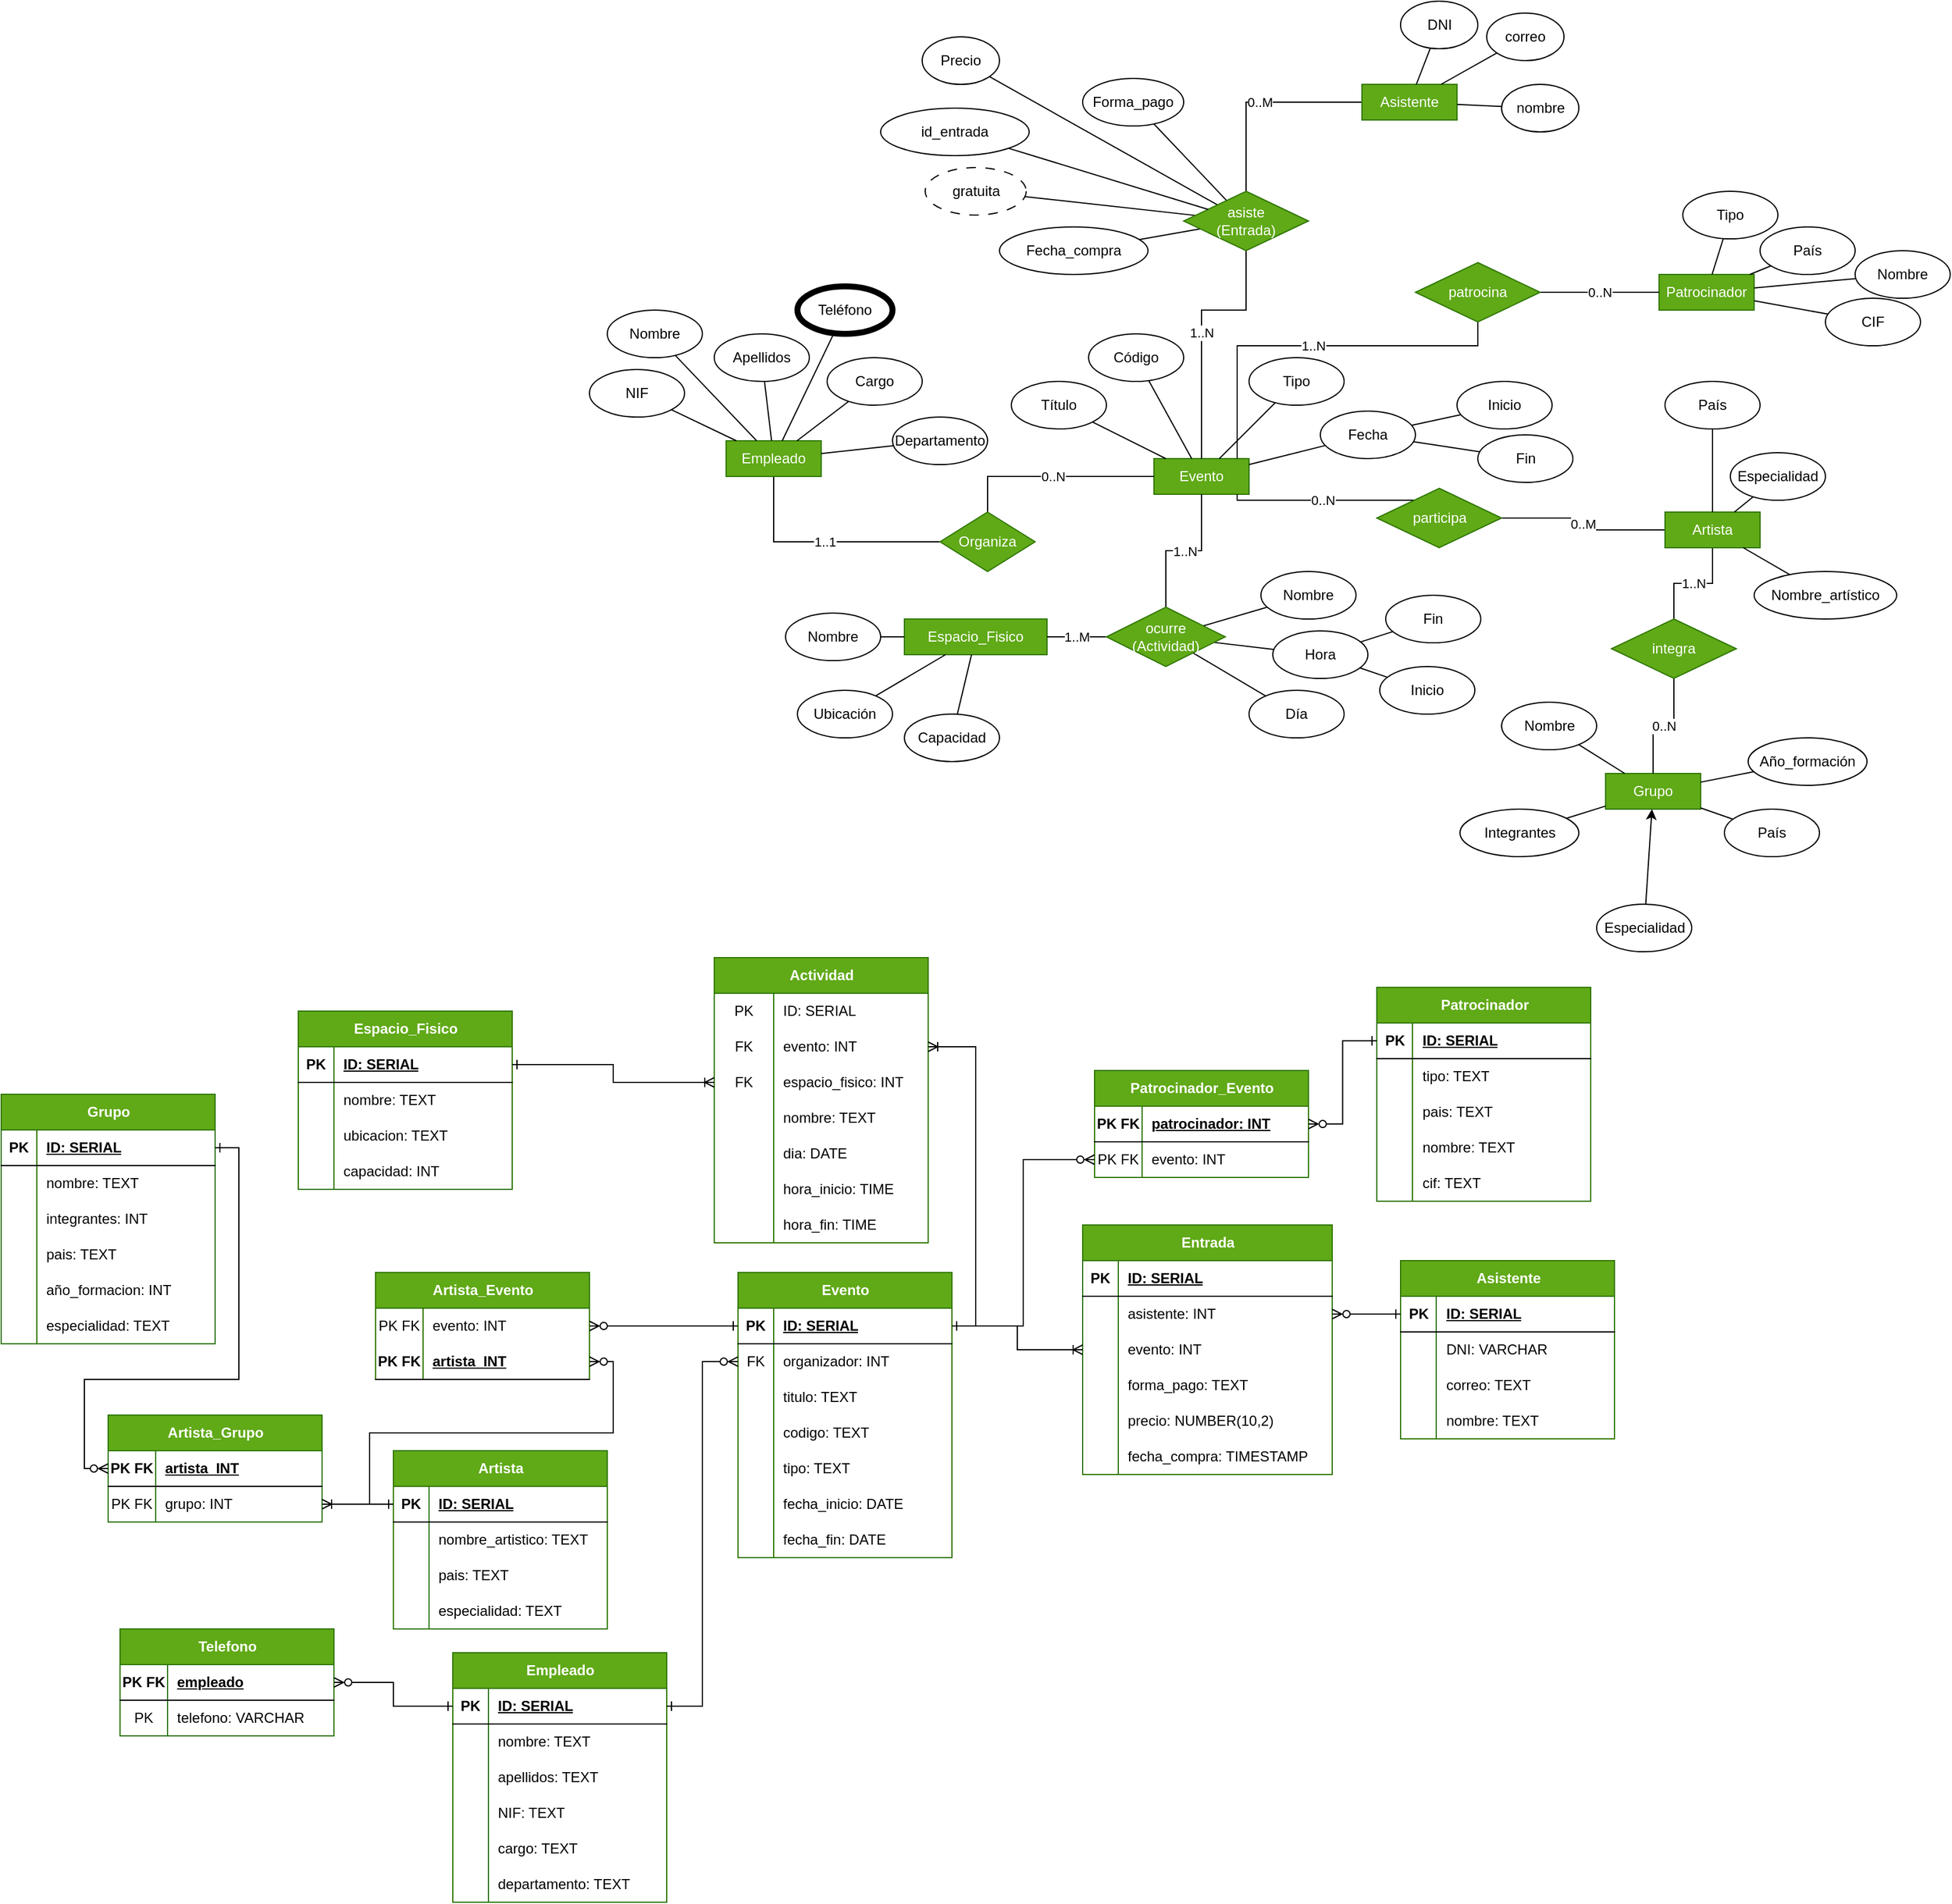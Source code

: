 <mxfile version="27.0.9">
  <diagram name="Page-1" id="YoppN-SBEq0YbSFpRp8D">
    <mxGraphModel dx="2813" dy="1228" grid="1" gridSize="10" guides="1" tooltips="1" connect="1" arrows="1" fold="1" page="0" pageScale="1" pageWidth="827" pageHeight="1169" math="0" shadow="0">
      <root>
        <mxCell id="0" />
        <mxCell id="1" parent="0" />
        <mxCell id="-UDLNFI9TeQIhcNXEpg--1" value="Evento" style="rounded=0;whiteSpace=wrap;html=1;fillColor=#60a917;fontColor=#ffffff;strokeColor=#2D7600;" parent="1" vertex="1">
          <mxGeometry x="-430" y="-5" width="80" height="30" as="geometry" />
        </mxCell>
        <mxCell id="-UDLNFI9TeQIhcNXEpg--4" value="Espacio_Fisico" style="rounded=0;whiteSpace=wrap;html=1;fillColor=#60a917;fontColor=#ffffff;strokeColor=#2D7600;" parent="1" vertex="1">
          <mxGeometry x="-640" y="130" width="120" height="30" as="geometry" />
        </mxCell>
        <mxCell id="-UDLNFI9TeQIhcNXEpg--99" value="0..M" style="edgeStyle=orthogonalEdgeStyle;shape=connector;rounded=0;orthogonalLoop=1;jettySize=auto;html=1;strokeColor=default;align=center;verticalAlign=middle;fontFamily=Helvetica;fontSize=11;fontColor=default;labelBackgroundColor=default;startFill=0;endArrow=none;" parent="1" source="-UDLNFI9TeQIhcNXEpg--5" target="-UDLNFI9TeQIhcNXEpg--98" edge="1">
          <mxGeometry relative="1" as="geometry">
            <mxPoint x="-170.072" y="305.034" as="targetPoint" />
          </mxGeometry>
        </mxCell>
        <mxCell id="-UDLNFI9TeQIhcNXEpg--102" value="1..N" style="edgeStyle=orthogonalEdgeStyle;shape=connector;rounded=0;orthogonalLoop=1;jettySize=auto;html=1;strokeColor=default;align=center;verticalAlign=middle;fontFamily=Helvetica;fontSize=11;fontColor=default;labelBackgroundColor=default;startFill=0;endArrow=none;" parent="1" source="-UDLNFI9TeQIhcNXEpg--5" target="-UDLNFI9TeQIhcNXEpg--101" edge="1">
          <mxGeometry relative="1" as="geometry" />
        </mxCell>
        <mxCell id="-UDLNFI9TeQIhcNXEpg--5" value="Artista" style="rounded=0;whiteSpace=wrap;html=1;fillColor=#60a917;fontColor=#ffffff;strokeColor=#2D7600;" parent="1" vertex="1">
          <mxGeometry y="40" width="80" height="30" as="geometry" />
        </mxCell>
        <mxCell id="-UDLNFI9TeQIhcNXEpg--7" value="Grupo" style="rounded=0;whiteSpace=wrap;html=1;fillColor=#60a917;fontColor=#ffffff;strokeColor=#2D7600;" parent="1" vertex="1">
          <mxGeometry x="-50" y="260" width="80" height="30" as="geometry" />
        </mxCell>
        <mxCell id="-UDLNFI9TeQIhcNXEpg--105" value="0..M" style="edgeStyle=orthogonalEdgeStyle;shape=connector;rounded=0;orthogonalLoop=1;jettySize=auto;html=1;strokeColor=default;align=center;verticalAlign=middle;fontFamily=Helvetica;fontSize=11;fontColor=default;labelBackgroundColor=default;startFill=0;endArrow=none;" parent="1" source="-UDLNFI9TeQIhcNXEpg--9" target="-UDLNFI9TeQIhcNXEpg--104" edge="1">
          <mxGeometry relative="1" as="geometry" />
        </mxCell>
        <mxCell id="-UDLNFI9TeQIhcNXEpg--9" value="Asistente" style="rounded=0;whiteSpace=wrap;html=1;fillColor=#60a917;fontColor=#ffffff;strokeColor=#2D7600;" parent="1" vertex="1">
          <mxGeometry x="-255" y="-320" width="80" height="30" as="geometry" />
        </mxCell>
        <mxCell id="-UDLNFI9TeQIhcNXEpg--93" value="1..1" style="edgeStyle=orthogonalEdgeStyle;shape=connector;rounded=0;orthogonalLoop=1;jettySize=auto;html=1;strokeColor=default;align=center;verticalAlign=middle;fontFamily=Helvetica;fontSize=11;fontColor=default;labelBackgroundColor=default;startFill=0;endArrow=none;" parent="1" source="-UDLNFI9TeQIhcNXEpg--11" target="-UDLNFI9TeQIhcNXEpg--92" edge="1">
          <mxGeometry relative="1" as="geometry">
            <Array as="points">
              <mxPoint x="-750" y="65" />
            </Array>
          </mxGeometry>
        </mxCell>
        <mxCell id="-UDLNFI9TeQIhcNXEpg--11" value="Empleado" style="rounded=0;whiteSpace=wrap;html=1;fillColor=#60a917;fontColor=#ffffff;strokeColor=#2D7600;" parent="1" vertex="1">
          <mxGeometry x="-790" y="-20" width="80" height="30" as="geometry" />
        </mxCell>
        <mxCell id="-UDLNFI9TeQIhcNXEpg--12" value="Patrocinador" style="rounded=0;whiteSpace=wrap;html=1;fillColor=#60a917;fontColor=#ffffff;strokeColor=#2D7600;" parent="1" vertex="1">
          <mxGeometry x="-5" y="-160" width="80" height="30" as="geometry" />
        </mxCell>
        <mxCell id="-UDLNFI9TeQIhcNXEpg--15" style="rounded=0;orthogonalLoop=1;jettySize=auto;html=1;endArrow=none;startFill=0;" parent="1" source="-UDLNFI9TeQIhcNXEpg--13" target="-UDLNFI9TeQIhcNXEpg--1" edge="1">
          <mxGeometry relative="1" as="geometry" />
        </mxCell>
        <mxCell id="-UDLNFI9TeQIhcNXEpg--13" value="Código" style="ellipse;whiteSpace=wrap;html=1;" parent="1" vertex="1">
          <mxGeometry x="-485" y="-110" width="80" height="40" as="geometry" />
        </mxCell>
        <mxCell id="-UDLNFI9TeQIhcNXEpg--16" style="edgeStyle=none;shape=connector;rounded=0;orthogonalLoop=1;jettySize=auto;html=1;strokeColor=default;align=center;verticalAlign=middle;fontFamily=Helvetica;fontSize=11;fontColor=default;labelBackgroundColor=default;endArrow=none;startFill=0;" parent="1" source="-UDLNFI9TeQIhcNXEpg--14" target="-UDLNFI9TeQIhcNXEpg--1" edge="1">
          <mxGeometry relative="1" as="geometry" />
        </mxCell>
        <mxCell id="-UDLNFI9TeQIhcNXEpg--14" value="Título" style="ellipse;whiteSpace=wrap;html=1;" parent="1" vertex="1">
          <mxGeometry x="-550" y="-70" width="80" height="40" as="geometry" />
        </mxCell>
        <mxCell id="-UDLNFI9TeQIhcNXEpg--18" style="edgeStyle=none;shape=connector;rounded=0;orthogonalLoop=1;jettySize=auto;html=1;strokeColor=default;align=center;verticalAlign=middle;fontFamily=Helvetica;fontSize=11;fontColor=default;labelBackgroundColor=default;startFill=0;endArrow=none;" parent="1" source="-UDLNFI9TeQIhcNXEpg--17" target="-UDLNFI9TeQIhcNXEpg--1" edge="1">
          <mxGeometry relative="1" as="geometry" />
        </mxCell>
        <mxCell id="-UDLNFI9TeQIhcNXEpg--17" value="Tipo" style="ellipse;whiteSpace=wrap;html=1;" parent="1" vertex="1">
          <mxGeometry x="-350" y="-90" width="80" height="40" as="geometry" />
        </mxCell>
        <mxCell id="-UDLNFI9TeQIhcNXEpg--21" style="edgeStyle=none;shape=connector;rounded=0;orthogonalLoop=1;jettySize=auto;html=1;strokeColor=default;align=center;verticalAlign=middle;fontFamily=Helvetica;fontSize=11;fontColor=default;labelBackgroundColor=default;startFill=0;endArrow=none;" parent="1" source="-UDLNFI9TeQIhcNXEpg--19" target="-UDLNFI9TeQIhcNXEpg--1" edge="1">
          <mxGeometry relative="1" as="geometry" />
        </mxCell>
        <mxCell id="-UDLNFI9TeQIhcNXEpg--19" value="Fecha" style="ellipse;whiteSpace=wrap;html=1;" parent="1" vertex="1">
          <mxGeometry x="-290" y="-45" width="80" height="40" as="geometry" />
        </mxCell>
        <mxCell id="-UDLNFI9TeQIhcNXEpg--24" style="edgeStyle=none;shape=connector;rounded=0;orthogonalLoop=1;jettySize=auto;html=1;strokeColor=default;align=center;verticalAlign=middle;fontFamily=Helvetica;fontSize=11;fontColor=default;labelBackgroundColor=default;startFill=0;endArrow=none;" parent="1" source="-UDLNFI9TeQIhcNXEpg--23" target="-UDLNFI9TeQIhcNXEpg--19" edge="1">
          <mxGeometry relative="1" as="geometry" />
        </mxCell>
        <mxCell id="-UDLNFI9TeQIhcNXEpg--23" value="Inicio" style="ellipse;whiteSpace=wrap;html=1;" parent="1" vertex="1">
          <mxGeometry x="-175" y="-70" width="80" height="40" as="geometry" />
        </mxCell>
        <mxCell id="-UDLNFI9TeQIhcNXEpg--26" style="edgeStyle=none;shape=connector;rounded=0;orthogonalLoop=1;jettySize=auto;html=1;strokeColor=default;align=center;verticalAlign=middle;fontFamily=Helvetica;fontSize=11;fontColor=default;labelBackgroundColor=default;startFill=0;endArrow=none;" parent="1" source="-UDLNFI9TeQIhcNXEpg--25" target="-UDLNFI9TeQIhcNXEpg--19" edge="1">
          <mxGeometry relative="1" as="geometry" />
        </mxCell>
        <mxCell id="-UDLNFI9TeQIhcNXEpg--25" value="Fin" style="ellipse;whiteSpace=wrap;html=1;" parent="1" vertex="1">
          <mxGeometry x="-157.5" y="-25" width="80" height="40" as="geometry" />
        </mxCell>
        <mxCell id="-UDLNFI9TeQIhcNXEpg--30" style="edgeStyle=none;shape=connector;rounded=0;orthogonalLoop=1;jettySize=auto;html=1;strokeColor=default;align=center;verticalAlign=middle;fontFamily=Helvetica;fontSize=11;fontColor=default;labelBackgroundColor=default;startFill=0;endArrow=none;" parent="1" source="-UDLNFI9TeQIhcNXEpg--27" target="-UDLNFI9TeQIhcNXEpg--4" edge="1">
          <mxGeometry relative="1" as="geometry" />
        </mxCell>
        <mxCell id="-UDLNFI9TeQIhcNXEpg--27" value="Nombre" style="ellipse;whiteSpace=wrap;html=1;" parent="1" vertex="1">
          <mxGeometry x="-740" y="125" width="80" height="40" as="geometry" />
        </mxCell>
        <mxCell id="-UDLNFI9TeQIhcNXEpg--31" style="edgeStyle=none;shape=connector;rounded=0;orthogonalLoop=1;jettySize=auto;html=1;strokeColor=default;align=center;verticalAlign=middle;fontFamily=Helvetica;fontSize=11;fontColor=default;labelBackgroundColor=default;startFill=0;endArrow=none;" parent="1" source="-UDLNFI9TeQIhcNXEpg--28" target="-UDLNFI9TeQIhcNXEpg--4" edge="1">
          <mxGeometry relative="1" as="geometry" />
        </mxCell>
        <mxCell id="-UDLNFI9TeQIhcNXEpg--28" value="Ubicación" style="ellipse;whiteSpace=wrap;html=1;" parent="1" vertex="1">
          <mxGeometry x="-730" y="190" width="80" height="40" as="geometry" />
        </mxCell>
        <mxCell id="-UDLNFI9TeQIhcNXEpg--32" style="edgeStyle=none;shape=connector;rounded=0;orthogonalLoop=1;jettySize=auto;html=1;strokeColor=default;align=center;verticalAlign=middle;fontFamily=Helvetica;fontSize=11;fontColor=default;labelBackgroundColor=default;startFill=0;endArrow=none;" parent="1" source="-UDLNFI9TeQIhcNXEpg--29" target="-UDLNFI9TeQIhcNXEpg--4" edge="1">
          <mxGeometry relative="1" as="geometry" />
        </mxCell>
        <mxCell id="-UDLNFI9TeQIhcNXEpg--29" value="Capacidad" style="ellipse;whiteSpace=wrap;html=1;" parent="1" vertex="1">
          <mxGeometry x="-640" y="210" width="80" height="40" as="geometry" />
        </mxCell>
        <mxCell id="-UDLNFI9TeQIhcNXEpg--33" value="Nombre_artístico" style="ellipse;whiteSpace=wrap;html=1;" parent="1" vertex="1">
          <mxGeometry x="75" y="90" width="120" height="40" as="geometry" />
        </mxCell>
        <mxCell id="-UDLNFI9TeQIhcNXEpg--34" style="edgeStyle=none;shape=connector;rounded=0;orthogonalLoop=1;jettySize=auto;html=1;strokeColor=default;align=center;verticalAlign=middle;fontFamily=Helvetica;fontSize=11;fontColor=default;labelBackgroundColor=default;startFill=0;endArrow=none;" parent="1" source="-UDLNFI9TeQIhcNXEpg--33" target="-UDLNFI9TeQIhcNXEpg--5" edge="1">
          <mxGeometry relative="1" as="geometry" />
        </mxCell>
        <mxCell id="-UDLNFI9TeQIhcNXEpg--36" style="edgeStyle=none;shape=connector;rounded=0;orthogonalLoop=1;jettySize=auto;html=1;strokeColor=default;align=center;verticalAlign=middle;fontFamily=Helvetica;fontSize=11;fontColor=default;labelBackgroundColor=default;startFill=0;endArrow=none;" parent="1" source="-UDLNFI9TeQIhcNXEpg--35" target="-UDLNFI9TeQIhcNXEpg--5" edge="1">
          <mxGeometry relative="1" as="geometry" />
        </mxCell>
        <mxCell id="-UDLNFI9TeQIhcNXEpg--35" value="País" style="ellipse;whiteSpace=wrap;html=1;" parent="1" vertex="1">
          <mxGeometry y="-70" width="80" height="40" as="geometry" />
        </mxCell>
        <mxCell id="-UDLNFI9TeQIhcNXEpg--38" style="edgeStyle=none;shape=connector;rounded=0;orthogonalLoop=1;jettySize=auto;html=1;strokeColor=default;align=center;verticalAlign=middle;fontFamily=Helvetica;fontSize=11;fontColor=default;labelBackgroundColor=default;startFill=0;endArrow=none;" parent="1" source="-UDLNFI9TeQIhcNXEpg--37" target="-UDLNFI9TeQIhcNXEpg--5" edge="1">
          <mxGeometry relative="1" as="geometry" />
        </mxCell>
        <mxCell id="-UDLNFI9TeQIhcNXEpg--37" value="Especialidad" style="ellipse;whiteSpace=wrap;html=1;" parent="1" vertex="1">
          <mxGeometry x="55" y="-10" width="80" height="40" as="geometry" />
        </mxCell>
        <mxCell id="-UDLNFI9TeQIhcNXEpg--42" style="edgeStyle=none;shape=connector;rounded=0;orthogonalLoop=1;jettySize=auto;html=1;strokeColor=default;align=center;verticalAlign=middle;fontFamily=Helvetica;fontSize=11;fontColor=default;labelBackgroundColor=default;startFill=0;endArrow=none;" parent="1" source="-UDLNFI9TeQIhcNXEpg--39" target="-UDLNFI9TeQIhcNXEpg--7" edge="1">
          <mxGeometry relative="1" as="geometry" />
        </mxCell>
        <mxCell id="-UDLNFI9TeQIhcNXEpg--39" value="Nombre" style="ellipse;whiteSpace=wrap;html=1;" parent="1" vertex="1">
          <mxGeometry x="-137.5" y="200" width="80" height="40" as="geometry" />
        </mxCell>
        <mxCell id="-UDLNFI9TeQIhcNXEpg--43" style="edgeStyle=none;shape=connector;rounded=0;orthogonalLoop=1;jettySize=auto;html=1;strokeColor=default;align=center;verticalAlign=middle;fontFamily=Helvetica;fontSize=11;fontColor=default;labelBackgroundColor=default;startFill=0;endArrow=none;" parent="1" source="-UDLNFI9TeQIhcNXEpg--40" target="-UDLNFI9TeQIhcNXEpg--7" edge="1">
          <mxGeometry relative="1" as="geometry" />
        </mxCell>
        <mxCell id="-UDLNFI9TeQIhcNXEpg--40" value="País" style="ellipse;whiteSpace=wrap;html=1;" parent="1" vertex="1">
          <mxGeometry x="50" y="290" width="80" height="40" as="geometry" />
        </mxCell>
        <mxCell id="-UDLNFI9TeQIhcNXEpg--44" style="edgeStyle=none;shape=connector;rounded=0;orthogonalLoop=1;jettySize=auto;html=1;strokeColor=default;align=center;verticalAlign=middle;fontFamily=Helvetica;fontSize=11;fontColor=default;labelBackgroundColor=default;startFill=0;endArrow=none;" parent="1" source="-UDLNFI9TeQIhcNXEpg--41" target="-UDLNFI9TeQIhcNXEpg--7" edge="1">
          <mxGeometry relative="1" as="geometry" />
        </mxCell>
        <mxCell id="-UDLNFI9TeQIhcNXEpg--41" value="Año_formación" style="ellipse;whiteSpace=wrap;html=1;" parent="1" vertex="1">
          <mxGeometry x="70" y="230" width="100" height="40" as="geometry" />
        </mxCell>
        <mxCell id="-UDLNFI9TeQIhcNXEpg--46" style="edgeStyle=none;shape=connector;rounded=0;orthogonalLoop=1;jettySize=auto;html=1;strokeColor=default;align=center;verticalAlign=middle;fontFamily=Helvetica;fontSize=11;fontColor=default;labelBackgroundColor=default;startFill=0;endArrow=none;" parent="1" source="-UDLNFI9TeQIhcNXEpg--45" target="-UDLNFI9TeQIhcNXEpg--7" edge="1">
          <mxGeometry relative="1" as="geometry" />
        </mxCell>
        <mxCell id="-UDLNFI9TeQIhcNXEpg--45" value="Integrantes" style="ellipse;whiteSpace=wrap;html=1;" parent="1" vertex="1">
          <mxGeometry x="-172.5" y="290" width="100" height="40" as="geometry" />
        </mxCell>
        <mxCell id="-UDLNFI9TeQIhcNXEpg--49" style="edgeStyle=none;shape=connector;rounded=0;orthogonalLoop=1;jettySize=auto;html=1;strokeColor=default;align=center;verticalAlign=middle;fontFamily=Helvetica;fontSize=11;fontColor=default;labelBackgroundColor=default;startFill=0;endArrow=none;" parent="1" source="-UDLNFI9TeQIhcNXEpg--47" target="-UDLNFI9TeQIhcNXEpg--104" edge="1">
          <mxGeometry relative="1" as="geometry" />
        </mxCell>
        <mxCell id="-UDLNFI9TeQIhcNXEpg--47" value="Fecha_&lt;span style=&quot;background-color: transparent; color: light-dark(rgb(0, 0, 0), rgb(255, 255, 255));&quot;&gt;compra&lt;/span&gt;" style="ellipse;whiteSpace=wrap;html=1;" parent="1" vertex="1">
          <mxGeometry x="-560" y="-200" width="125" height="40" as="geometry" />
        </mxCell>
        <mxCell id="-UDLNFI9TeQIhcNXEpg--52" style="edgeStyle=none;shape=connector;rounded=0;orthogonalLoop=1;jettySize=auto;html=1;strokeColor=default;align=center;verticalAlign=middle;fontFamily=Helvetica;fontSize=11;fontColor=default;labelBackgroundColor=default;startFill=0;endArrow=none;" parent="1" source="-UDLNFI9TeQIhcNXEpg--51" target="-UDLNFI9TeQIhcNXEpg--104" edge="1">
          <mxGeometry relative="1" as="geometry" />
        </mxCell>
        <mxCell id="-UDLNFI9TeQIhcNXEpg--54" style="edgeStyle=none;shape=connector;rounded=0;orthogonalLoop=1;jettySize=auto;html=1;strokeColor=default;align=center;verticalAlign=middle;fontFamily=Helvetica;fontSize=11;fontColor=default;labelBackgroundColor=default;startFill=0;endArrow=none;" parent="1" source="-UDLNFI9TeQIhcNXEpg--53" target="-UDLNFI9TeQIhcNXEpg--104" edge="1">
          <mxGeometry relative="1" as="geometry" />
        </mxCell>
        <mxCell id="-UDLNFI9TeQIhcNXEpg--53" value="Forma_pago" style="ellipse;whiteSpace=wrap;html=1;" parent="1" vertex="1">
          <mxGeometry x="-490" y="-325" width="85" height="40" as="geometry" />
        </mxCell>
        <mxCell id="-UDLNFI9TeQIhcNXEpg--56" style="edgeStyle=none;shape=connector;rounded=0;orthogonalLoop=1;jettySize=auto;html=1;strokeColor=default;align=center;verticalAlign=middle;fontFamily=Helvetica;fontSize=11;fontColor=default;labelBackgroundColor=default;startFill=0;endArrow=none;" parent="1" source="-UDLNFI9TeQIhcNXEpg--55" target="-UDLNFI9TeQIhcNXEpg--104" edge="1">
          <mxGeometry relative="1" as="geometry" />
        </mxCell>
        <mxCell id="-UDLNFI9TeQIhcNXEpg--55" value="gratuita" style="ellipse;whiteSpace=wrap;html=1;dashed=1;dashPattern=8 8;" parent="1" vertex="1">
          <mxGeometry x="-622.5" y="-250" width="85" height="40" as="geometry" />
        </mxCell>
        <mxCell id="-UDLNFI9TeQIhcNXEpg--51" value="Precio" style="ellipse;whiteSpace=wrap;html=1;" parent="1" vertex="1">
          <mxGeometry x="-625" y="-360" width="65" height="40" as="geometry" />
        </mxCell>
        <mxCell id="-UDLNFI9TeQIhcNXEpg--59" style="edgeStyle=none;shape=connector;rounded=0;orthogonalLoop=1;jettySize=auto;html=1;strokeColor=default;align=center;verticalAlign=middle;fontFamily=Helvetica;fontSize=11;fontColor=default;labelBackgroundColor=default;startFill=0;endArrow=none;" parent="1" source="-UDLNFI9TeQIhcNXEpg--58" target="u9sCYwjOnt_AditU_JY9-7" edge="1">
          <mxGeometry relative="1" as="geometry">
            <mxPoint x="-390.769" y="160" as="targetPoint" />
          </mxGeometry>
        </mxCell>
        <mxCell id="-UDLNFI9TeQIhcNXEpg--58" value="Día" style="ellipse;whiteSpace=wrap;html=1;" parent="1" vertex="1">
          <mxGeometry x="-350" y="190" width="80" height="40" as="geometry" />
        </mxCell>
        <mxCell id="-UDLNFI9TeQIhcNXEpg--61" style="edgeStyle=none;shape=connector;rounded=0;orthogonalLoop=1;jettySize=auto;html=1;strokeColor=default;align=center;verticalAlign=middle;fontFamily=Helvetica;fontSize=11;fontColor=default;labelBackgroundColor=default;startFill=0;endArrow=none;" parent="1" source="-UDLNFI9TeQIhcNXEpg--60" target="u9sCYwjOnt_AditU_JY9-7" edge="1">
          <mxGeometry relative="1" as="geometry">
            <mxPoint x="-375" y="149.8" as="targetPoint" />
          </mxGeometry>
        </mxCell>
        <mxCell id="-UDLNFI9TeQIhcNXEpg--60" value="Hora" style="ellipse;whiteSpace=wrap;html=1;" parent="1" vertex="1">
          <mxGeometry x="-330" y="140" width="80" height="40" as="geometry" />
        </mxCell>
        <mxCell id="-UDLNFI9TeQIhcNXEpg--63" style="edgeStyle=none;shape=connector;rounded=0;orthogonalLoop=1;jettySize=auto;html=1;strokeColor=default;align=center;verticalAlign=middle;fontFamily=Helvetica;fontSize=11;fontColor=default;labelBackgroundColor=default;startFill=0;endArrow=none;" parent="1" source="-UDLNFI9TeQIhcNXEpg--62" target="-UDLNFI9TeQIhcNXEpg--60" edge="1">
          <mxGeometry relative="1" as="geometry" />
        </mxCell>
        <mxCell id="-UDLNFI9TeQIhcNXEpg--62" value="Inicio" style="ellipse;whiteSpace=wrap;html=1;" parent="1" vertex="1">
          <mxGeometry x="-240" y="170" width="80" height="40" as="geometry" />
        </mxCell>
        <mxCell id="-UDLNFI9TeQIhcNXEpg--65" style="edgeStyle=none;shape=connector;rounded=0;orthogonalLoop=1;jettySize=auto;html=1;strokeColor=default;align=center;verticalAlign=middle;fontFamily=Helvetica;fontSize=11;fontColor=default;labelBackgroundColor=default;startFill=0;endArrow=none;" parent="1" source="-UDLNFI9TeQIhcNXEpg--64" target="-UDLNFI9TeQIhcNXEpg--60" edge="1">
          <mxGeometry relative="1" as="geometry" />
        </mxCell>
        <mxCell id="-UDLNFI9TeQIhcNXEpg--64" value="Fin" style="ellipse;whiteSpace=wrap;html=1;" parent="1" vertex="1">
          <mxGeometry x="-235" y="110" width="80" height="40" as="geometry" />
        </mxCell>
        <mxCell id="-UDLNFI9TeQIhcNXEpg--67" style="edgeStyle=none;shape=connector;rounded=0;orthogonalLoop=1;jettySize=auto;html=1;strokeColor=default;align=center;verticalAlign=middle;fontFamily=Helvetica;fontSize=11;fontColor=default;labelBackgroundColor=default;startFill=0;endArrow=none;" parent="1" source="-UDLNFI9TeQIhcNXEpg--66" target="u9sCYwjOnt_AditU_JY9-7" edge="1">
          <mxGeometry relative="1" as="geometry">
            <mxPoint x="-375" y="132.826" as="targetPoint" />
          </mxGeometry>
        </mxCell>
        <mxCell id="-UDLNFI9TeQIhcNXEpg--66" value="Nombre" style="ellipse;whiteSpace=wrap;html=1;" parent="1" vertex="1">
          <mxGeometry x="-340" y="90" width="80" height="40" as="geometry" />
        </mxCell>
        <mxCell id="-UDLNFI9TeQIhcNXEpg--71" style="edgeStyle=none;shape=connector;rounded=0;orthogonalLoop=1;jettySize=auto;html=1;strokeColor=default;align=center;verticalAlign=middle;fontFamily=Helvetica;fontSize=11;fontColor=default;labelBackgroundColor=default;startFill=0;endArrow=none;" parent="1" source="-UDLNFI9TeQIhcNXEpg--70" target="-UDLNFI9TeQIhcNXEpg--11" edge="1">
          <mxGeometry relative="1" as="geometry" />
        </mxCell>
        <mxCell id="-UDLNFI9TeQIhcNXEpg--70" value="NIF" style="ellipse;whiteSpace=wrap;html=1;" parent="1" vertex="1">
          <mxGeometry x="-905" y="-80" width="80" height="40" as="geometry" />
        </mxCell>
        <mxCell id="-UDLNFI9TeQIhcNXEpg--73" style="edgeStyle=none;shape=connector;rounded=0;orthogonalLoop=1;jettySize=auto;html=1;strokeColor=default;align=center;verticalAlign=middle;fontFamily=Helvetica;fontSize=11;fontColor=default;labelBackgroundColor=default;startFill=0;endArrow=none;" parent="1" source="-UDLNFI9TeQIhcNXEpg--72" target="-UDLNFI9TeQIhcNXEpg--11" edge="1">
          <mxGeometry relative="1" as="geometry" />
        </mxCell>
        <mxCell id="-UDLNFI9TeQIhcNXEpg--72" value="Nombre" style="ellipse;whiteSpace=wrap;html=1;" parent="1" vertex="1">
          <mxGeometry x="-890" y="-130" width="80" height="40" as="geometry" />
        </mxCell>
        <mxCell id="-UDLNFI9TeQIhcNXEpg--75" style="edgeStyle=none;shape=connector;rounded=0;orthogonalLoop=1;jettySize=auto;html=1;strokeColor=default;align=center;verticalAlign=middle;fontFamily=Helvetica;fontSize=11;fontColor=default;labelBackgroundColor=default;startFill=0;endArrow=none;" parent="1" source="-UDLNFI9TeQIhcNXEpg--74" target="-UDLNFI9TeQIhcNXEpg--11" edge="1">
          <mxGeometry relative="1" as="geometry" />
        </mxCell>
        <mxCell id="-UDLNFI9TeQIhcNXEpg--74" value="Apellidos" style="ellipse;whiteSpace=wrap;html=1;" parent="1" vertex="1">
          <mxGeometry x="-800" y="-110" width="80" height="40" as="geometry" />
        </mxCell>
        <mxCell id="-UDLNFI9TeQIhcNXEpg--77" style="edgeStyle=none;shape=connector;rounded=0;orthogonalLoop=1;jettySize=auto;html=1;strokeColor=default;align=center;verticalAlign=middle;fontFamily=Helvetica;fontSize=11;fontColor=default;labelBackgroundColor=default;startFill=0;endArrow=none;" parent="1" source="-UDLNFI9TeQIhcNXEpg--76" target="-UDLNFI9TeQIhcNXEpg--11" edge="1">
          <mxGeometry relative="1" as="geometry" />
        </mxCell>
        <mxCell id="-UDLNFI9TeQIhcNXEpg--76" value="Teléfono" style="ellipse;whiteSpace=wrap;html=1;strokeColor=default;fillColor=default;strokeWidth=5;" parent="1" vertex="1">
          <mxGeometry x="-730" y="-150" width="80" height="40" as="geometry" />
        </mxCell>
        <mxCell id="-UDLNFI9TeQIhcNXEpg--79" style="edgeStyle=none;shape=connector;rounded=0;orthogonalLoop=1;jettySize=auto;html=1;strokeColor=default;align=center;verticalAlign=middle;fontFamily=Helvetica;fontSize=11;fontColor=default;labelBackgroundColor=default;startFill=0;endArrow=none;" parent="1" source="-UDLNFI9TeQIhcNXEpg--78" target="-UDLNFI9TeQIhcNXEpg--11" edge="1">
          <mxGeometry relative="1" as="geometry" />
        </mxCell>
        <mxCell id="-UDLNFI9TeQIhcNXEpg--78" value="Cargo" style="ellipse;whiteSpace=wrap;html=1;" parent="1" vertex="1">
          <mxGeometry x="-705" y="-90" width="80" height="40" as="geometry" />
        </mxCell>
        <mxCell id="-UDLNFI9TeQIhcNXEpg--81" style="edgeStyle=none;shape=connector;rounded=0;orthogonalLoop=1;jettySize=auto;html=1;strokeColor=default;align=center;verticalAlign=middle;fontFamily=Helvetica;fontSize=11;fontColor=default;labelBackgroundColor=default;startFill=0;endArrow=none;" parent="1" source="-UDLNFI9TeQIhcNXEpg--80" target="-UDLNFI9TeQIhcNXEpg--11" edge="1">
          <mxGeometry relative="1" as="geometry" />
        </mxCell>
        <mxCell id="-UDLNFI9TeQIhcNXEpg--80" value="Departamento" style="ellipse;whiteSpace=wrap;html=1;" parent="1" vertex="1">
          <mxGeometry x="-650" y="-40" width="80" height="40" as="geometry" />
        </mxCell>
        <mxCell id="-UDLNFI9TeQIhcNXEpg--85" style="edgeStyle=none;shape=connector;rounded=0;orthogonalLoop=1;jettySize=auto;html=1;strokeColor=default;align=center;verticalAlign=middle;fontFamily=Helvetica;fontSize=11;fontColor=default;labelBackgroundColor=default;startFill=0;endArrow=none;" parent="1" source="-UDLNFI9TeQIhcNXEpg--83" target="-UDLNFI9TeQIhcNXEpg--12" edge="1">
          <mxGeometry relative="1" as="geometry" />
        </mxCell>
        <mxCell id="-UDLNFI9TeQIhcNXEpg--83" value="CIF" style="ellipse;whiteSpace=wrap;html=1;" parent="1" vertex="1">
          <mxGeometry x="135" y="-140" width="80" height="40" as="geometry" />
        </mxCell>
        <mxCell id="-UDLNFI9TeQIhcNXEpg--86" style="edgeStyle=none;shape=connector;rounded=0;orthogonalLoop=1;jettySize=auto;html=1;strokeColor=default;align=center;verticalAlign=middle;fontFamily=Helvetica;fontSize=11;fontColor=default;labelBackgroundColor=default;startFill=0;endArrow=none;" parent="1" source="-UDLNFI9TeQIhcNXEpg--84" target="-UDLNFI9TeQIhcNXEpg--12" edge="1">
          <mxGeometry relative="1" as="geometry" />
        </mxCell>
        <mxCell id="-UDLNFI9TeQIhcNXEpg--84" value="Nombre" style="ellipse;whiteSpace=wrap;html=1;" parent="1" vertex="1">
          <mxGeometry x="160" y="-180" width="80" height="40" as="geometry" />
        </mxCell>
        <mxCell id="-UDLNFI9TeQIhcNXEpg--88" style="edgeStyle=none;shape=connector;rounded=0;orthogonalLoop=1;jettySize=auto;html=1;strokeColor=default;align=center;verticalAlign=middle;fontFamily=Helvetica;fontSize=11;fontColor=default;labelBackgroundColor=default;startFill=0;endArrow=none;" parent="1" source="-UDLNFI9TeQIhcNXEpg--87" target="-UDLNFI9TeQIhcNXEpg--12" edge="1">
          <mxGeometry relative="1" as="geometry" />
        </mxCell>
        <mxCell id="-UDLNFI9TeQIhcNXEpg--87" value="Ti&lt;span style=&quot;background-color: transparent; color: light-dark(rgb(0, 0, 0), rgb(255, 255, 255));&quot;&gt;po&lt;/span&gt;" style="ellipse;whiteSpace=wrap;html=1;" parent="1" vertex="1">
          <mxGeometry x="15" y="-230" width="80" height="40" as="geometry" />
        </mxCell>
        <mxCell id="-UDLNFI9TeQIhcNXEpg--90" style="edgeStyle=none;shape=connector;rounded=0;orthogonalLoop=1;jettySize=auto;html=1;strokeColor=default;align=center;verticalAlign=middle;fontFamily=Helvetica;fontSize=11;fontColor=default;labelBackgroundColor=default;startFill=0;endArrow=none;" parent="1" source="-UDLNFI9TeQIhcNXEpg--89" target="-UDLNFI9TeQIhcNXEpg--12" edge="1">
          <mxGeometry relative="1" as="geometry" />
        </mxCell>
        <mxCell id="-UDLNFI9TeQIhcNXEpg--89" value="País" style="ellipse;whiteSpace=wrap;html=1;" parent="1" vertex="1">
          <mxGeometry x="80" y="-200" width="80" height="40" as="geometry" />
        </mxCell>
        <mxCell id="-UDLNFI9TeQIhcNXEpg--94" value="0..N" style="edgeStyle=orthogonalEdgeStyle;shape=connector;rounded=0;orthogonalLoop=1;jettySize=auto;html=1;strokeColor=default;align=center;verticalAlign=middle;fontFamily=Helvetica;fontSize=11;fontColor=default;labelBackgroundColor=default;startFill=0;endArrow=none;" parent="1" source="-UDLNFI9TeQIhcNXEpg--92" target="-UDLNFI9TeQIhcNXEpg--1" edge="1">
          <mxGeometry relative="1" as="geometry">
            <Array as="points">
              <mxPoint x="-570" y="10" />
            </Array>
          </mxGeometry>
        </mxCell>
        <mxCell id="-UDLNFI9TeQIhcNXEpg--92" value="Organiza" style="rhombus;whiteSpace=wrap;html=1;fillColor=#60a917;fontColor=#ffffff;strokeColor=#2D7600;" parent="1" vertex="1">
          <mxGeometry x="-610" y="40" width="80" height="50" as="geometry" />
        </mxCell>
        <mxCell id="-UDLNFI9TeQIhcNXEpg--100" value="0..N" style="edgeStyle=orthogonalEdgeStyle;shape=connector;rounded=0;orthogonalLoop=1;jettySize=auto;html=1;strokeColor=default;align=center;verticalAlign=middle;fontFamily=Helvetica;fontSize=11;fontColor=default;labelBackgroundColor=default;startFill=0;endArrow=none;" parent="1" source="-UDLNFI9TeQIhcNXEpg--98" target="-UDLNFI9TeQIhcNXEpg--1" edge="1">
          <mxGeometry relative="1" as="geometry">
            <Array as="points">
              <mxPoint x="-360" y="30" />
            </Array>
          </mxGeometry>
        </mxCell>
        <mxCell id="-UDLNFI9TeQIhcNXEpg--98" value="participa" style="rhombus;whiteSpace=wrap;html=1;fillColor=#60a917;fontColor=#ffffff;strokeColor=#2D7600;" parent="1" vertex="1">
          <mxGeometry x="-242.5" y="20" width="105" height="50" as="geometry" />
        </mxCell>
        <mxCell id="-UDLNFI9TeQIhcNXEpg--103" value="0..N" style="edgeStyle=orthogonalEdgeStyle;shape=connector;rounded=0;orthogonalLoop=1;jettySize=auto;html=1;strokeColor=default;align=center;verticalAlign=middle;fontFamily=Helvetica;fontSize=11;fontColor=default;labelBackgroundColor=default;startFill=0;endArrow=none;" parent="1" source="-UDLNFI9TeQIhcNXEpg--101" target="-UDLNFI9TeQIhcNXEpg--7" edge="1">
          <mxGeometry relative="1" as="geometry" />
        </mxCell>
        <mxCell id="-UDLNFI9TeQIhcNXEpg--101" value="integra" style="rhombus;whiteSpace=wrap;html=1;fillColor=#60a917;fontColor=#ffffff;strokeColor=#2D7600;" parent="1" vertex="1">
          <mxGeometry x="-45" y="130" width="105" height="50" as="geometry" />
        </mxCell>
        <mxCell id="-UDLNFI9TeQIhcNXEpg--106" value="1..N" style="edgeStyle=orthogonalEdgeStyle;shape=connector;rounded=0;orthogonalLoop=1;jettySize=auto;html=1;strokeColor=default;align=center;verticalAlign=middle;fontFamily=Helvetica;fontSize=11;fontColor=default;labelBackgroundColor=default;startFill=0;endArrow=none;" parent="1" source="-UDLNFI9TeQIhcNXEpg--104" target="-UDLNFI9TeQIhcNXEpg--1" edge="1">
          <mxGeometry x="0.004" relative="1" as="geometry">
            <Array as="points">
              <mxPoint x="-352" y="-130" />
              <mxPoint x="-390" y="-130" />
            </Array>
            <mxPoint as="offset" />
          </mxGeometry>
        </mxCell>
        <mxCell id="-UDLNFI9TeQIhcNXEpg--104" value="asiste&lt;div&gt;(Entrada)&lt;/div&gt;" style="rhombus;whiteSpace=wrap;html=1;fillColor=#60a917;fontColor=#ffffff;strokeColor=#2D7600;" parent="1" vertex="1">
          <mxGeometry x="-405" y="-230" width="105" height="50" as="geometry" />
        </mxCell>
        <mxCell id="-UDLNFI9TeQIhcNXEpg--107" value="DNI" style="ellipse;whiteSpace=wrap;html=1;" parent="1" vertex="1">
          <mxGeometry x="-222.5" y="-390" width="65" height="40" as="geometry" />
        </mxCell>
        <mxCell id="-UDLNFI9TeQIhcNXEpg--108" value="correo" style="ellipse;whiteSpace=wrap;html=1;" parent="1" vertex="1">
          <mxGeometry x="-150" y="-380" width="65" height="40" as="geometry" />
        </mxCell>
        <mxCell id="-UDLNFI9TeQIhcNXEpg--109" style="edgeStyle=none;shape=connector;rounded=0;orthogonalLoop=1;jettySize=auto;html=1;strokeColor=default;align=center;verticalAlign=middle;fontFamily=Helvetica;fontSize=11;fontColor=default;labelBackgroundColor=default;startFill=0;endArrow=none;" parent="1" source="-UDLNFI9TeQIhcNXEpg--107" target="-UDLNFI9TeQIhcNXEpg--9" edge="1">
          <mxGeometry relative="1" as="geometry">
            <mxPoint x="-243" y="-342" as="sourcePoint" />
            <mxPoint x="-217" y="-310" as="targetPoint" />
          </mxGeometry>
        </mxCell>
        <mxCell id="-UDLNFI9TeQIhcNXEpg--110" style="edgeStyle=none;shape=connector;rounded=0;orthogonalLoop=1;jettySize=auto;html=1;strokeColor=default;align=center;verticalAlign=middle;fontFamily=Helvetica;fontSize=11;fontColor=default;labelBackgroundColor=default;startFill=0;endArrow=none;" parent="1" source="-UDLNFI9TeQIhcNXEpg--108" target="-UDLNFI9TeQIhcNXEpg--9" edge="1">
          <mxGeometry relative="1" as="geometry">
            <mxPoint x="-187" y="-341" as="sourcePoint" />
            <mxPoint x="-199" y="-310" as="targetPoint" />
          </mxGeometry>
        </mxCell>
        <mxCell id="-UDLNFI9TeQIhcNXEpg--111" value="nombre" style="ellipse;whiteSpace=wrap;html=1;" parent="1" vertex="1">
          <mxGeometry x="-137.5" y="-320" width="65" height="40" as="geometry" />
        </mxCell>
        <mxCell id="-UDLNFI9TeQIhcNXEpg--112" style="edgeStyle=none;shape=connector;rounded=0;orthogonalLoop=1;jettySize=auto;html=1;strokeColor=default;align=center;verticalAlign=middle;fontFamily=Helvetica;fontSize=11;fontColor=default;labelBackgroundColor=default;startFill=0;endArrow=none;" parent="1" source="-UDLNFI9TeQIhcNXEpg--111" target="-UDLNFI9TeQIhcNXEpg--9" edge="1">
          <mxGeometry relative="1" as="geometry">
            <mxPoint x="-131" y="-336" as="sourcePoint" />
            <mxPoint x="-178" y="-310" as="targetPoint" />
          </mxGeometry>
        </mxCell>
        <mxCell id="-UDLNFI9TeQIhcNXEpg--113" value="id_entrada" style="ellipse;whiteSpace=wrap;html=1;" parent="1" vertex="1">
          <mxGeometry x="-660" y="-300" width="125" height="40" as="geometry" />
        </mxCell>
        <mxCell id="-UDLNFI9TeQIhcNXEpg--114" style="edgeStyle=none;shape=connector;rounded=0;orthogonalLoop=1;jettySize=auto;html=1;strokeColor=default;align=center;verticalAlign=middle;fontFamily=Helvetica;fontSize=11;fontColor=default;labelBackgroundColor=default;startFill=0;endArrow=none;" parent="1" source="-UDLNFI9TeQIhcNXEpg--113" target="-UDLNFI9TeQIhcNXEpg--104" edge="1">
          <mxGeometry relative="1" as="geometry">
            <mxPoint x="-420" y="-277" as="sourcePoint" />
            <mxPoint x="-359" y="-212" as="targetPoint" />
          </mxGeometry>
        </mxCell>
        <mxCell id="u9sCYwjOnt_AditU_JY9-2" value="1..N" style="edgeStyle=orthogonalEdgeStyle;rounded=0;orthogonalLoop=1;jettySize=auto;html=1;endArrow=none;startFill=0;" parent="1" source="-UDLNFI9TeQIhcNXEpg--1" target="u9sCYwjOnt_AditU_JY9-7" edge="1">
          <mxGeometry x="-0.011" relative="1" as="geometry">
            <mxPoint x="-402.517" y="89.992" as="sourcePoint" />
            <mxPoint x="-415" y="130" as="targetPoint" />
            <mxPoint as="offset" />
          </mxGeometry>
        </mxCell>
        <mxCell id="u9sCYwjOnt_AditU_JY9-5" value="1..M" style="edgeStyle=orthogonalEdgeStyle;shape=connector;rounded=0;orthogonalLoop=1;jettySize=auto;html=1;strokeColor=default;align=center;verticalAlign=middle;fontFamily=Helvetica;fontSize=11;fontColor=default;labelBackgroundColor=default;startFill=0;endArrow=none;" parent="1" source="-UDLNFI9TeQIhcNXEpg--4" target="u9sCYwjOnt_AditU_JY9-7" edge="1">
          <mxGeometry relative="1" as="geometry">
            <mxPoint x="-442.517" y="220.008" as="sourcePoint" />
            <mxPoint x="-415" y="160" as="targetPoint" />
          </mxGeometry>
        </mxCell>
        <mxCell id="u9sCYwjOnt_AditU_JY9-7" value="ocurre&lt;div&gt;(Actividad)&lt;/div&gt;" style="rhombus;whiteSpace=wrap;html=1;fillColor=#60a917;fontColor=#ffffff;strokeColor=#2D7600;" parent="1" vertex="1">
          <mxGeometry x="-470" y="120" width="100" height="50" as="geometry" />
        </mxCell>
        <mxCell id="u9sCYwjOnt_AditU_JY9-10" value="0..N" style="edgeStyle=orthogonalEdgeStyle;shape=connector;rounded=0;orthogonalLoop=1;jettySize=auto;html=1;strokeColor=default;align=center;verticalAlign=middle;fontFamily=Helvetica;fontSize=11;fontColor=default;labelBackgroundColor=default;startFill=0;endArrow=none;" parent="1" source="u9sCYwjOnt_AditU_JY9-9" target="-UDLNFI9TeQIhcNXEpg--12" edge="1">
          <mxGeometry relative="1" as="geometry">
            <mxPoint as="offset" />
          </mxGeometry>
        </mxCell>
        <mxCell id="u9sCYwjOnt_AditU_JY9-11" value="1..N" style="edgeStyle=orthogonalEdgeStyle;shape=connector;rounded=0;orthogonalLoop=1;jettySize=auto;html=1;strokeColor=default;align=center;verticalAlign=middle;fontFamily=Helvetica;fontSize=11;fontColor=default;labelBackgroundColor=default;startFill=0;endArrow=none;" parent="1" source="u9sCYwjOnt_AditU_JY9-9" target="-UDLNFI9TeQIhcNXEpg--1" edge="1">
          <mxGeometry relative="1" as="geometry">
            <Array as="points">
              <mxPoint x="-158" y="-100" />
              <mxPoint x="-360" y="-100" />
            </Array>
          </mxGeometry>
        </mxCell>
        <mxCell id="u9sCYwjOnt_AditU_JY9-9" value="patrocina" style="rhombus;whiteSpace=wrap;html=1;fillColor=#60a917;fontColor=#ffffff;strokeColor=#2D7600;" parent="1" vertex="1">
          <mxGeometry x="-210" y="-170" width="105" height="50" as="geometry" />
        </mxCell>
        <mxCell id="QmSyCwpdU6UUWpj9V6kB-1" value="Evento" style="shape=table;startSize=30;container=1;collapsible=1;childLayout=tableLayout;fixedRows=1;rowLines=0;fontStyle=1;align=center;resizeLast=1;html=1;fillColor=#60a917;fontColor=#ffffff;strokeColor=#2D7600;" parent="1" vertex="1">
          <mxGeometry x="-780" y="680" width="180" height="240" as="geometry">
            <mxRectangle x="-850" y="390" width="80" height="30" as="alternateBounds" />
          </mxGeometry>
        </mxCell>
        <mxCell id="QmSyCwpdU6UUWpj9V6kB-2" value="" style="shape=tableRow;horizontal=0;startSize=0;swimlaneHead=0;swimlaneBody=0;fillColor=none;collapsible=0;dropTarget=0;points=[[0,0.5],[1,0.5]];portConstraint=eastwest;top=0;left=0;right=0;bottom=1;" parent="QmSyCwpdU6UUWpj9V6kB-1" vertex="1">
          <mxGeometry y="30" width="180" height="30" as="geometry" />
        </mxCell>
        <mxCell id="QmSyCwpdU6UUWpj9V6kB-3" value="PK" style="shape=partialRectangle;connectable=0;fillColor=none;top=0;left=0;bottom=0;right=0;fontStyle=1;overflow=hidden;whiteSpace=wrap;html=1;" parent="QmSyCwpdU6UUWpj9V6kB-2" vertex="1">
          <mxGeometry width="30" height="30" as="geometry">
            <mxRectangle width="30" height="30" as="alternateBounds" />
          </mxGeometry>
        </mxCell>
        <mxCell id="QmSyCwpdU6UUWpj9V6kB-4" value="ID: SERIAL" style="shape=partialRectangle;connectable=0;fillColor=none;top=0;left=0;bottom=0;right=0;align=left;spacingLeft=6;fontStyle=5;overflow=hidden;whiteSpace=wrap;html=1;" parent="QmSyCwpdU6UUWpj9V6kB-2" vertex="1">
          <mxGeometry x="30" width="150" height="30" as="geometry">
            <mxRectangle width="150" height="30" as="alternateBounds" />
          </mxGeometry>
        </mxCell>
        <mxCell id="QmSyCwpdU6UUWpj9V6kB-56" value="" style="shape=tableRow;horizontal=0;startSize=0;swimlaneHead=0;swimlaneBody=0;fillColor=none;collapsible=0;dropTarget=0;points=[[0,0.5],[1,0.5]];portConstraint=eastwest;top=0;left=0;right=0;bottom=0;" parent="QmSyCwpdU6UUWpj9V6kB-1" vertex="1">
          <mxGeometry y="60" width="180" height="30" as="geometry" />
        </mxCell>
        <mxCell id="QmSyCwpdU6UUWpj9V6kB-57" value="FK" style="shape=partialRectangle;connectable=0;fillColor=none;top=0;left=0;bottom=0;right=0;editable=1;overflow=hidden;whiteSpace=wrap;html=1;" parent="QmSyCwpdU6UUWpj9V6kB-56" vertex="1">
          <mxGeometry width="30" height="30" as="geometry">
            <mxRectangle width="30" height="30" as="alternateBounds" />
          </mxGeometry>
        </mxCell>
        <mxCell id="QmSyCwpdU6UUWpj9V6kB-58" value="organizador: INT" style="shape=partialRectangle;connectable=0;fillColor=none;top=0;left=0;bottom=0;right=0;align=left;spacingLeft=6;overflow=hidden;whiteSpace=wrap;html=1;" parent="QmSyCwpdU6UUWpj9V6kB-56" vertex="1">
          <mxGeometry x="30" width="150" height="30" as="geometry">
            <mxRectangle width="150" height="30" as="alternateBounds" />
          </mxGeometry>
        </mxCell>
        <mxCell id="QmSyCwpdU6UUWpj9V6kB-5" value="" style="shape=tableRow;horizontal=0;startSize=0;swimlaneHead=0;swimlaneBody=0;fillColor=none;collapsible=0;dropTarget=0;points=[[0,0.5],[1,0.5]];portConstraint=eastwest;top=0;left=0;right=0;bottom=0;" parent="QmSyCwpdU6UUWpj9V6kB-1" vertex="1">
          <mxGeometry y="90" width="180" height="30" as="geometry" />
        </mxCell>
        <mxCell id="QmSyCwpdU6UUWpj9V6kB-6" value="" style="shape=partialRectangle;connectable=0;fillColor=none;top=0;left=0;bottom=0;right=0;editable=1;overflow=hidden;whiteSpace=wrap;html=1;" parent="QmSyCwpdU6UUWpj9V6kB-5" vertex="1">
          <mxGeometry width="30" height="30" as="geometry">
            <mxRectangle width="30" height="30" as="alternateBounds" />
          </mxGeometry>
        </mxCell>
        <mxCell id="QmSyCwpdU6UUWpj9V6kB-7" value="titulo: TEXT" style="shape=partialRectangle;connectable=0;fillColor=none;top=0;left=0;bottom=0;right=0;align=left;spacingLeft=6;overflow=hidden;whiteSpace=wrap;html=1;" parent="QmSyCwpdU6UUWpj9V6kB-5" vertex="1">
          <mxGeometry x="30" width="150" height="30" as="geometry">
            <mxRectangle width="150" height="30" as="alternateBounds" />
          </mxGeometry>
        </mxCell>
        <mxCell id="QmSyCwpdU6UUWpj9V6kB-8" value="" style="shape=tableRow;horizontal=0;startSize=0;swimlaneHead=0;swimlaneBody=0;fillColor=none;collapsible=0;dropTarget=0;points=[[0,0.5],[1,0.5]];portConstraint=eastwest;top=0;left=0;right=0;bottom=0;" parent="QmSyCwpdU6UUWpj9V6kB-1" vertex="1">
          <mxGeometry y="120" width="180" height="30" as="geometry" />
        </mxCell>
        <mxCell id="QmSyCwpdU6UUWpj9V6kB-9" value="" style="shape=partialRectangle;connectable=0;fillColor=none;top=0;left=0;bottom=0;right=0;editable=1;overflow=hidden;whiteSpace=wrap;html=1;" parent="QmSyCwpdU6UUWpj9V6kB-8" vertex="1">
          <mxGeometry width="30" height="30" as="geometry">
            <mxRectangle width="30" height="30" as="alternateBounds" />
          </mxGeometry>
        </mxCell>
        <mxCell id="QmSyCwpdU6UUWpj9V6kB-10" value="codigo: TEXT" style="shape=partialRectangle;connectable=0;fillColor=none;top=0;left=0;bottom=0;right=0;align=left;spacingLeft=6;overflow=hidden;whiteSpace=wrap;html=1;" parent="QmSyCwpdU6UUWpj9V6kB-8" vertex="1">
          <mxGeometry x="30" width="150" height="30" as="geometry">
            <mxRectangle width="150" height="30" as="alternateBounds" />
          </mxGeometry>
        </mxCell>
        <mxCell id="QmSyCwpdU6UUWpj9V6kB-11" value="" style="shape=tableRow;horizontal=0;startSize=0;swimlaneHead=0;swimlaneBody=0;fillColor=none;collapsible=0;dropTarget=0;points=[[0,0.5],[1,0.5]];portConstraint=eastwest;top=0;left=0;right=0;bottom=0;" parent="QmSyCwpdU6UUWpj9V6kB-1" vertex="1">
          <mxGeometry y="150" width="180" height="30" as="geometry" />
        </mxCell>
        <mxCell id="QmSyCwpdU6UUWpj9V6kB-12" value="" style="shape=partialRectangle;connectable=0;fillColor=none;top=0;left=0;bottom=0;right=0;editable=1;overflow=hidden;whiteSpace=wrap;html=1;" parent="QmSyCwpdU6UUWpj9V6kB-11" vertex="1">
          <mxGeometry width="30" height="30" as="geometry">
            <mxRectangle width="30" height="30" as="alternateBounds" />
          </mxGeometry>
        </mxCell>
        <mxCell id="QmSyCwpdU6UUWpj9V6kB-13" value="tipo: TEXT" style="shape=partialRectangle;connectable=0;fillColor=none;top=0;left=0;bottom=0;right=0;align=left;spacingLeft=6;overflow=hidden;whiteSpace=wrap;html=1;" parent="QmSyCwpdU6UUWpj9V6kB-11" vertex="1">
          <mxGeometry x="30" width="150" height="30" as="geometry">
            <mxRectangle width="150" height="30" as="alternateBounds" />
          </mxGeometry>
        </mxCell>
        <mxCell id="QmSyCwpdU6UUWpj9V6kB-14" value="" style="shape=tableRow;horizontal=0;startSize=0;swimlaneHead=0;swimlaneBody=0;fillColor=none;collapsible=0;dropTarget=0;points=[[0,0.5],[1,0.5]];portConstraint=eastwest;top=0;left=0;right=0;bottom=0;" parent="QmSyCwpdU6UUWpj9V6kB-1" vertex="1">
          <mxGeometry y="180" width="180" height="30" as="geometry" />
        </mxCell>
        <mxCell id="QmSyCwpdU6UUWpj9V6kB-15" value="" style="shape=partialRectangle;connectable=0;fillColor=none;top=0;left=0;bottom=0;right=0;editable=1;overflow=hidden;whiteSpace=wrap;html=1;" parent="QmSyCwpdU6UUWpj9V6kB-14" vertex="1">
          <mxGeometry width="30" height="30" as="geometry">
            <mxRectangle width="30" height="30" as="alternateBounds" />
          </mxGeometry>
        </mxCell>
        <mxCell id="QmSyCwpdU6UUWpj9V6kB-16" value="fecha_inicio: DATE" style="shape=partialRectangle;connectable=0;fillColor=none;top=0;left=0;bottom=0;right=0;align=left;spacingLeft=6;overflow=hidden;whiteSpace=wrap;html=1;" parent="QmSyCwpdU6UUWpj9V6kB-14" vertex="1">
          <mxGeometry x="30" width="150" height="30" as="geometry">
            <mxRectangle width="150" height="30" as="alternateBounds" />
          </mxGeometry>
        </mxCell>
        <mxCell id="QmSyCwpdU6UUWpj9V6kB-17" value="" style="shape=tableRow;horizontal=0;startSize=0;swimlaneHead=0;swimlaneBody=0;fillColor=none;collapsible=0;dropTarget=0;points=[[0,0.5],[1,0.5]];portConstraint=eastwest;top=0;left=0;right=0;bottom=0;" parent="QmSyCwpdU6UUWpj9V6kB-1" vertex="1">
          <mxGeometry y="210" width="180" height="30" as="geometry" />
        </mxCell>
        <mxCell id="QmSyCwpdU6UUWpj9V6kB-18" value="" style="shape=partialRectangle;connectable=0;fillColor=none;top=0;left=0;bottom=0;right=0;editable=1;overflow=hidden;whiteSpace=wrap;html=1;" parent="QmSyCwpdU6UUWpj9V6kB-17" vertex="1">
          <mxGeometry width="30" height="30" as="geometry">
            <mxRectangle width="30" height="30" as="alternateBounds" />
          </mxGeometry>
        </mxCell>
        <mxCell id="QmSyCwpdU6UUWpj9V6kB-19" value="fecha_fin: DATE" style="shape=partialRectangle;connectable=0;fillColor=none;top=0;left=0;bottom=0;right=0;align=left;spacingLeft=6;overflow=hidden;whiteSpace=wrap;html=1;" parent="QmSyCwpdU6UUWpj9V6kB-17" vertex="1">
          <mxGeometry x="30" width="150" height="30" as="geometry">
            <mxRectangle width="150" height="30" as="alternateBounds" />
          </mxGeometry>
        </mxCell>
        <mxCell id="QmSyCwpdU6UUWpj9V6kB-20" value="Empleado" style="shape=table;startSize=30;container=1;collapsible=1;childLayout=tableLayout;fixedRows=1;rowLines=0;fontStyle=1;align=center;resizeLast=1;html=1;fillColor=#60a917;fontColor=#ffffff;strokeColor=#2D7600;" parent="1" vertex="1">
          <mxGeometry x="-1020" y="1000" width="180" height="210" as="geometry">
            <mxRectangle x="-870" y="520" width="90" height="30" as="alternateBounds" />
          </mxGeometry>
        </mxCell>
        <mxCell id="QmSyCwpdU6UUWpj9V6kB-21" value="" style="shape=tableRow;horizontal=0;startSize=0;swimlaneHead=0;swimlaneBody=0;fillColor=none;collapsible=0;dropTarget=0;points=[[0,0.5],[1,0.5]];portConstraint=eastwest;top=0;left=0;right=0;bottom=1;" parent="QmSyCwpdU6UUWpj9V6kB-20" vertex="1">
          <mxGeometry y="30" width="180" height="30" as="geometry" />
        </mxCell>
        <mxCell id="QmSyCwpdU6UUWpj9V6kB-22" value="PK" style="shape=partialRectangle;connectable=0;fillColor=none;top=0;left=0;bottom=0;right=0;fontStyle=1;overflow=hidden;whiteSpace=wrap;html=1;" parent="QmSyCwpdU6UUWpj9V6kB-21" vertex="1">
          <mxGeometry width="30" height="30" as="geometry">
            <mxRectangle width="30" height="30" as="alternateBounds" />
          </mxGeometry>
        </mxCell>
        <mxCell id="QmSyCwpdU6UUWpj9V6kB-23" value="ID: SERIAL" style="shape=partialRectangle;connectable=0;fillColor=none;top=0;left=0;bottom=0;right=0;align=left;spacingLeft=6;fontStyle=5;overflow=hidden;whiteSpace=wrap;html=1;" parent="QmSyCwpdU6UUWpj9V6kB-21" vertex="1">
          <mxGeometry x="30" width="150" height="30" as="geometry">
            <mxRectangle width="150" height="30" as="alternateBounds" />
          </mxGeometry>
        </mxCell>
        <mxCell id="QmSyCwpdU6UUWpj9V6kB-24" value="" style="shape=tableRow;horizontal=0;startSize=0;swimlaneHead=0;swimlaneBody=0;fillColor=none;collapsible=0;dropTarget=0;points=[[0,0.5],[1,0.5]];portConstraint=eastwest;top=0;left=0;right=0;bottom=0;" parent="QmSyCwpdU6UUWpj9V6kB-20" vertex="1">
          <mxGeometry y="60" width="180" height="30" as="geometry" />
        </mxCell>
        <mxCell id="QmSyCwpdU6UUWpj9V6kB-25" value="" style="shape=partialRectangle;connectable=0;fillColor=none;top=0;left=0;bottom=0;right=0;editable=1;overflow=hidden;whiteSpace=wrap;html=1;" parent="QmSyCwpdU6UUWpj9V6kB-24" vertex="1">
          <mxGeometry width="30" height="30" as="geometry">
            <mxRectangle width="30" height="30" as="alternateBounds" />
          </mxGeometry>
        </mxCell>
        <mxCell id="QmSyCwpdU6UUWpj9V6kB-26" value="nombre: TEXT" style="shape=partialRectangle;connectable=0;fillColor=none;top=0;left=0;bottom=0;right=0;align=left;spacingLeft=6;overflow=hidden;whiteSpace=wrap;html=1;" parent="QmSyCwpdU6UUWpj9V6kB-24" vertex="1">
          <mxGeometry x="30" width="150" height="30" as="geometry">
            <mxRectangle width="150" height="30" as="alternateBounds" />
          </mxGeometry>
        </mxCell>
        <mxCell id="QmSyCwpdU6UUWpj9V6kB-27" value="" style="shape=tableRow;horizontal=0;startSize=0;swimlaneHead=0;swimlaneBody=0;fillColor=none;collapsible=0;dropTarget=0;points=[[0,0.5],[1,0.5]];portConstraint=eastwest;top=0;left=0;right=0;bottom=0;" parent="QmSyCwpdU6UUWpj9V6kB-20" vertex="1">
          <mxGeometry y="90" width="180" height="30" as="geometry" />
        </mxCell>
        <mxCell id="QmSyCwpdU6UUWpj9V6kB-28" value="" style="shape=partialRectangle;connectable=0;fillColor=none;top=0;left=0;bottom=0;right=0;editable=1;overflow=hidden;whiteSpace=wrap;html=1;" parent="QmSyCwpdU6UUWpj9V6kB-27" vertex="1">
          <mxGeometry width="30" height="30" as="geometry">
            <mxRectangle width="30" height="30" as="alternateBounds" />
          </mxGeometry>
        </mxCell>
        <mxCell id="QmSyCwpdU6UUWpj9V6kB-29" value="apellidos: TEXT" style="shape=partialRectangle;connectable=0;fillColor=none;top=0;left=0;bottom=0;right=0;align=left;spacingLeft=6;overflow=hidden;whiteSpace=wrap;html=1;" parent="QmSyCwpdU6UUWpj9V6kB-27" vertex="1">
          <mxGeometry x="30" width="150" height="30" as="geometry">
            <mxRectangle width="150" height="30" as="alternateBounds" />
          </mxGeometry>
        </mxCell>
        <mxCell id="QmSyCwpdU6UUWpj9V6kB-30" value="" style="shape=tableRow;horizontal=0;startSize=0;swimlaneHead=0;swimlaneBody=0;fillColor=none;collapsible=0;dropTarget=0;points=[[0,0.5],[1,0.5]];portConstraint=eastwest;top=0;left=0;right=0;bottom=0;" parent="QmSyCwpdU6UUWpj9V6kB-20" vertex="1">
          <mxGeometry y="120" width="180" height="30" as="geometry" />
        </mxCell>
        <mxCell id="QmSyCwpdU6UUWpj9V6kB-31" value="" style="shape=partialRectangle;connectable=0;fillColor=none;top=0;left=0;bottom=0;right=0;editable=1;overflow=hidden;whiteSpace=wrap;html=1;" parent="QmSyCwpdU6UUWpj9V6kB-30" vertex="1">
          <mxGeometry width="30" height="30" as="geometry">
            <mxRectangle width="30" height="30" as="alternateBounds" />
          </mxGeometry>
        </mxCell>
        <mxCell id="QmSyCwpdU6UUWpj9V6kB-32" value="NIF: TEXT" style="shape=partialRectangle;connectable=0;fillColor=none;top=0;left=0;bottom=0;right=0;align=left;spacingLeft=6;overflow=hidden;whiteSpace=wrap;html=1;" parent="QmSyCwpdU6UUWpj9V6kB-30" vertex="1">
          <mxGeometry x="30" width="150" height="30" as="geometry">
            <mxRectangle width="150" height="30" as="alternateBounds" />
          </mxGeometry>
        </mxCell>
        <mxCell id="QmSyCwpdU6UUWpj9V6kB-33" value="" style="shape=tableRow;horizontal=0;startSize=0;swimlaneHead=0;swimlaneBody=0;fillColor=none;collapsible=0;dropTarget=0;points=[[0,0.5],[1,0.5]];portConstraint=eastwest;top=0;left=0;right=0;bottom=0;" parent="QmSyCwpdU6UUWpj9V6kB-20" vertex="1">
          <mxGeometry y="150" width="180" height="30" as="geometry" />
        </mxCell>
        <mxCell id="QmSyCwpdU6UUWpj9V6kB-34" value="" style="shape=partialRectangle;connectable=0;fillColor=none;top=0;left=0;bottom=0;right=0;editable=1;overflow=hidden;whiteSpace=wrap;html=1;" parent="QmSyCwpdU6UUWpj9V6kB-33" vertex="1">
          <mxGeometry width="30" height="30" as="geometry">
            <mxRectangle width="30" height="30" as="alternateBounds" />
          </mxGeometry>
        </mxCell>
        <mxCell id="QmSyCwpdU6UUWpj9V6kB-35" value="cargo: TEXT" style="shape=partialRectangle;connectable=0;fillColor=none;top=0;left=0;bottom=0;right=0;align=left;spacingLeft=6;overflow=hidden;whiteSpace=wrap;html=1;" parent="QmSyCwpdU6UUWpj9V6kB-33" vertex="1">
          <mxGeometry x="30" width="150" height="30" as="geometry">
            <mxRectangle width="150" height="30" as="alternateBounds" />
          </mxGeometry>
        </mxCell>
        <mxCell id="QmSyCwpdU6UUWpj9V6kB-36" value="" style="shape=tableRow;horizontal=0;startSize=0;swimlaneHead=0;swimlaneBody=0;fillColor=none;collapsible=0;dropTarget=0;points=[[0,0.5],[1,0.5]];portConstraint=eastwest;top=0;left=0;right=0;bottom=0;" parent="QmSyCwpdU6UUWpj9V6kB-20" vertex="1">
          <mxGeometry y="180" width="180" height="30" as="geometry" />
        </mxCell>
        <mxCell id="QmSyCwpdU6UUWpj9V6kB-37" value="" style="shape=partialRectangle;connectable=0;fillColor=none;top=0;left=0;bottom=0;right=0;editable=1;overflow=hidden;whiteSpace=wrap;html=1;" parent="QmSyCwpdU6UUWpj9V6kB-36" vertex="1">
          <mxGeometry width="30" height="30" as="geometry">
            <mxRectangle width="30" height="30" as="alternateBounds" />
          </mxGeometry>
        </mxCell>
        <mxCell id="QmSyCwpdU6UUWpj9V6kB-38" value="departamento: TEXT" style="shape=partialRectangle;connectable=0;fillColor=none;top=0;left=0;bottom=0;right=0;align=left;spacingLeft=6;overflow=hidden;whiteSpace=wrap;html=1;" parent="QmSyCwpdU6UUWpj9V6kB-36" vertex="1">
          <mxGeometry x="30" width="150" height="30" as="geometry">
            <mxRectangle width="150" height="30" as="alternateBounds" />
          </mxGeometry>
        </mxCell>
        <mxCell id="QmSyCwpdU6UUWpj9V6kB-39" value="Telefono" style="shape=table;startSize=30;container=1;collapsible=1;childLayout=tableLayout;fixedRows=1;rowLines=0;fontStyle=1;align=center;resizeLast=1;html=1;fillColor=#60a917;fontColor=#ffffff;strokeColor=#2D7600;" parent="1" vertex="1">
          <mxGeometry x="-1300" y="980" width="180" height="90" as="geometry">
            <mxRectangle x="-920" y="440" width="90" height="30" as="alternateBounds" />
          </mxGeometry>
        </mxCell>
        <mxCell id="QmSyCwpdU6UUWpj9V6kB-40" value="" style="shape=tableRow;horizontal=0;startSize=0;swimlaneHead=0;swimlaneBody=0;fillColor=none;collapsible=0;dropTarget=0;points=[[0,0.5],[1,0.5]];portConstraint=eastwest;top=0;left=0;right=0;bottom=1;" parent="QmSyCwpdU6UUWpj9V6kB-39" vertex="1">
          <mxGeometry y="30" width="180" height="30" as="geometry" />
        </mxCell>
        <mxCell id="QmSyCwpdU6UUWpj9V6kB-41" value="PK FK" style="shape=partialRectangle;connectable=0;fillColor=none;top=0;left=0;bottom=0;right=0;fontStyle=1;overflow=hidden;whiteSpace=wrap;html=1;" parent="QmSyCwpdU6UUWpj9V6kB-40" vertex="1">
          <mxGeometry width="40" height="30" as="geometry">
            <mxRectangle width="40" height="30" as="alternateBounds" />
          </mxGeometry>
        </mxCell>
        <mxCell id="QmSyCwpdU6UUWpj9V6kB-42" value="empleado" style="shape=partialRectangle;connectable=0;fillColor=none;top=0;left=0;bottom=0;right=0;align=left;spacingLeft=6;fontStyle=5;overflow=hidden;whiteSpace=wrap;html=1;" parent="QmSyCwpdU6UUWpj9V6kB-40" vertex="1">
          <mxGeometry x="40" width="140" height="30" as="geometry">
            <mxRectangle width="140" height="30" as="alternateBounds" />
          </mxGeometry>
        </mxCell>
        <mxCell id="QmSyCwpdU6UUWpj9V6kB-43" value="" style="shape=tableRow;horizontal=0;startSize=0;swimlaneHead=0;swimlaneBody=0;fillColor=none;collapsible=0;dropTarget=0;points=[[0,0.5],[1,0.5]];portConstraint=eastwest;top=0;left=0;right=0;bottom=0;" parent="QmSyCwpdU6UUWpj9V6kB-39" vertex="1">
          <mxGeometry y="60" width="180" height="30" as="geometry" />
        </mxCell>
        <mxCell id="QmSyCwpdU6UUWpj9V6kB-44" value="PK" style="shape=partialRectangle;connectable=0;fillColor=none;top=0;left=0;bottom=0;right=0;editable=1;overflow=hidden;whiteSpace=wrap;html=1;" parent="QmSyCwpdU6UUWpj9V6kB-43" vertex="1">
          <mxGeometry width="40" height="30" as="geometry">
            <mxRectangle width="40" height="30" as="alternateBounds" />
          </mxGeometry>
        </mxCell>
        <mxCell id="QmSyCwpdU6UUWpj9V6kB-45" value="telefono: VARCHAR" style="shape=partialRectangle;connectable=0;fillColor=none;top=0;left=0;bottom=0;right=0;align=left;spacingLeft=6;overflow=hidden;whiteSpace=wrap;html=1;" parent="QmSyCwpdU6UUWpj9V6kB-43" vertex="1">
          <mxGeometry x="40" width="140" height="30" as="geometry">
            <mxRectangle width="140" height="30" as="alternateBounds" />
          </mxGeometry>
        </mxCell>
        <mxCell id="QmSyCwpdU6UUWpj9V6kB-52" style="edgeStyle=orthogonalEdgeStyle;rounded=0;orthogonalLoop=1;jettySize=auto;html=1;endArrow=ERzeroToMany;endFill=0;startArrow=ERone;startFill=0;" parent="1" source="QmSyCwpdU6UUWpj9V6kB-21" target="QmSyCwpdU6UUWpj9V6kB-40" edge="1">
          <mxGeometry relative="1" as="geometry" />
        </mxCell>
        <mxCell id="QmSyCwpdU6UUWpj9V6kB-59" style="edgeStyle=orthogonalEdgeStyle;rounded=0;orthogonalLoop=1;jettySize=auto;html=1;startArrow=ERzeroToMany;startFill=0;endArrow=ERone;endFill=0;" parent="1" source="QmSyCwpdU6UUWpj9V6kB-56" target="QmSyCwpdU6UUWpj9V6kB-21" edge="1">
          <mxGeometry relative="1" as="geometry" />
        </mxCell>
        <mxCell id="QmSyCwpdU6UUWpj9V6kB-60" value="Espacio_Fisico" style="shape=table;startSize=30;container=1;collapsible=1;childLayout=tableLayout;fixedRows=1;rowLines=0;fontStyle=1;align=center;resizeLast=1;html=1;fillColor=#60a917;fontColor=#ffffff;strokeColor=#2D7600;" parent="1" vertex="1">
          <mxGeometry x="-1150" y="460" width="180" height="150" as="geometry">
            <mxRectangle x="-390" y="470" width="120" height="30" as="alternateBounds" />
          </mxGeometry>
        </mxCell>
        <mxCell id="QmSyCwpdU6UUWpj9V6kB-61" value="" style="shape=tableRow;horizontal=0;startSize=0;swimlaneHead=0;swimlaneBody=0;fillColor=none;collapsible=0;dropTarget=0;points=[[0,0.5],[1,0.5]];portConstraint=eastwest;top=0;left=0;right=0;bottom=1;" parent="QmSyCwpdU6UUWpj9V6kB-60" vertex="1">
          <mxGeometry y="30" width="180" height="30" as="geometry" />
        </mxCell>
        <mxCell id="QmSyCwpdU6UUWpj9V6kB-62" value="PK" style="shape=partialRectangle;connectable=0;fillColor=none;top=0;left=0;bottom=0;right=0;fontStyle=1;overflow=hidden;whiteSpace=wrap;html=1;" parent="QmSyCwpdU6UUWpj9V6kB-61" vertex="1">
          <mxGeometry width="30" height="30" as="geometry">
            <mxRectangle width="30" height="30" as="alternateBounds" />
          </mxGeometry>
        </mxCell>
        <mxCell id="QmSyCwpdU6UUWpj9V6kB-63" value="ID: SERIAL" style="shape=partialRectangle;connectable=0;fillColor=none;top=0;left=0;bottom=0;right=0;align=left;spacingLeft=6;fontStyle=5;overflow=hidden;whiteSpace=wrap;html=1;" parent="QmSyCwpdU6UUWpj9V6kB-61" vertex="1">
          <mxGeometry x="30" width="150" height="30" as="geometry">
            <mxRectangle width="150" height="30" as="alternateBounds" />
          </mxGeometry>
        </mxCell>
        <mxCell id="QmSyCwpdU6UUWpj9V6kB-64" value="" style="shape=tableRow;horizontal=0;startSize=0;swimlaneHead=0;swimlaneBody=0;fillColor=none;collapsible=0;dropTarget=0;points=[[0,0.5],[1,0.5]];portConstraint=eastwest;top=0;left=0;right=0;bottom=0;" parent="QmSyCwpdU6UUWpj9V6kB-60" vertex="1">
          <mxGeometry y="60" width="180" height="30" as="geometry" />
        </mxCell>
        <mxCell id="QmSyCwpdU6UUWpj9V6kB-65" value="" style="shape=partialRectangle;connectable=0;fillColor=none;top=0;left=0;bottom=0;right=0;editable=1;overflow=hidden;whiteSpace=wrap;html=1;" parent="QmSyCwpdU6UUWpj9V6kB-64" vertex="1">
          <mxGeometry width="30" height="30" as="geometry">
            <mxRectangle width="30" height="30" as="alternateBounds" />
          </mxGeometry>
        </mxCell>
        <mxCell id="QmSyCwpdU6UUWpj9V6kB-66" value="nombre: TEXT" style="shape=partialRectangle;connectable=0;fillColor=none;top=0;left=0;bottom=0;right=0;align=left;spacingLeft=6;overflow=hidden;whiteSpace=wrap;html=1;" parent="QmSyCwpdU6UUWpj9V6kB-64" vertex="1">
          <mxGeometry x="30" width="150" height="30" as="geometry">
            <mxRectangle width="150" height="30" as="alternateBounds" />
          </mxGeometry>
        </mxCell>
        <mxCell id="QmSyCwpdU6UUWpj9V6kB-67" value="" style="shape=tableRow;horizontal=0;startSize=0;swimlaneHead=0;swimlaneBody=0;fillColor=none;collapsible=0;dropTarget=0;points=[[0,0.5],[1,0.5]];portConstraint=eastwest;top=0;left=0;right=0;bottom=0;" parent="QmSyCwpdU6UUWpj9V6kB-60" vertex="1">
          <mxGeometry y="90" width="180" height="30" as="geometry" />
        </mxCell>
        <mxCell id="QmSyCwpdU6UUWpj9V6kB-68" value="" style="shape=partialRectangle;connectable=0;fillColor=none;top=0;left=0;bottom=0;right=0;editable=1;overflow=hidden;whiteSpace=wrap;html=1;" parent="QmSyCwpdU6UUWpj9V6kB-67" vertex="1">
          <mxGeometry width="30" height="30" as="geometry">
            <mxRectangle width="30" height="30" as="alternateBounds" />
          </mxGeometry>
        </mxCell>
        <mxCell id="QmSyCwpdU6UUWpj9V6kB-69" value="ubicacion: TEXT" style="shape=partialRectangle;connectable=0;fillColor=none;top=0;left=0;bottom=0;right=0;align=left;spacingLeft=6;overflow=hidden;whiteSpace=wrap;html=1;" parent="QmSyCwpdU6UUWpj9V6kB-67" vertex="1">
          <mxGeometry x="30" width="150" height="30" as="geometry">
            <mxRectangle width="150" height="30" as="alternateBounds" />
          </mxGeometry>
        </mxCell>
        <mxCell id="QmSyCwpdU6UUWpj9V6kB-70" value="" style="shape=tableRow;horizontal=0;startSize=0;swimlaneHead=0;swimlaneBody=0;fillColor=none;collapsible=0;dropTarget=0;points=[[0,0.5],[1,0.5]];portConstraint=eastwest;top=0;left=0;right=0;bottom=0;" parent="QmSyCwpdU6UUWpj9V6kB-60" vertex="1">
          <mxGeometry y="120" width="180" height="30" as="geometry" />
        </mxCell>
        <mxCell id="QmSyCwpdU6UUWpj9V6kB-71" value="" style="shape=partialRectangle;connectable=0;fillColor=none;top=0;left=0;bottom=0;right=0;editable=1;overflow=hidden;whiteSpace=wrap;html=1;" parent="QmSyCwpdU6UUWpj9V6kB-70" vertex="1">
          <mxGeometry width="30" height="30" as="geometry">
            <mxRectangle width="30" height="30" as="alternateBounds" />
          </mxGeometry>
        </mxCell>
        <mxCell id="QmSyCwpdU6UUWpj9V6kB-72" value="capacidad: INT" style="shape=partialRectangle;connectable=0;fillColor=none;top=0;left=0;bottom=0;right=0;align=left;spacingLeft=6;overflow=hidden;whiteSpace=wrap;html=1;" parent="QmSyCwpdU6UUWpj9V6kB-70" vertex="1">
          <mxGeometry x="30" width="150" height="30" as="geometry">
            <mxRectangle width="150" height="30" as="alternateBounds" />
          </mxGeometry>
        </mxCell>
        <mxCell id="QmSyCwpdU6UUWpj9V6kB-77" value="Actividad" style="shape=table;startSize=30;container=1;collapsible=1;childLayout=tableLayout;fixedRows=1;rowLines=0;fontStyle=1;align=center;resizeLast=1;html=1;fillColor=#60a917;fontColor=#ffffff;strokeColor=#2D7600;" parent="1" vertex="1">
          <mxGeometry x="-800" y="415" width="180" height="240" as="geometry">
            <mxRectangle x="-225" y="460" width="90" height="30" as="alternateBounds" />
          </mxGeometry>
        </mxCell>
        <mxCell id="QmSyCwpdU6UUWpj9V6kB-90" value="" style="shape=tableRow;horizontal=0;startSize=0;swimlaneHead=0;swimlaneBody=0;fillColor=none;collapsible=0;dropTarget=0;points=[[0,0.5],[1,0.5]];portConstraint=eastwest;top=0;left=0;right=0;bottom=0;" parent="QmSyCwpdU6UUWpj9V6kB-77" vertex="1">
          <mxGeometry y="30" width="180" height="30" as="geometry" />
        </mxCell>
        <mxCell id="QmSyCwpdU6UUWpj9V6kB-91" value="PK" style="shape=partialRectangle;connectable=0;fillColor=none;top=0;left=0;bottom=0;right=0;editable=1;overflow=hidden;whiteSpace=wrap;html=1;" parent="QmSyCwpdU6UUWpj9V6kB-90" vertex="1">
          <mxGeometry width="50" height="30" as="geometry">
            <mxRectangle width="50" height="30" as="alternateBounds" />
          </mxGeometry>
        </mxCell>
        <mxCell id="QmSyCwpdU6UUWpj9V6kB-92" value="ID: SERIAL" style="shape=partialRectangle;connectable=0;fillColor=none;top=0;left=0;bottom=0;right=0;align=left;spacingLeft=6;overflow=hidden;whiteSpace=wrap;html=1;" parent="QmSyCwpdU6UUWpj9V6kB-90" vertex="1">
          <mxGeometry x="50" width="130" height="30" as="geometry">
            <mxRectangle width="130" height="30" as="alternateBounds" />
          </mxGeometry>
        </mxCell>
        <mxCell id="QmSyCwpdU6UUWpj9V6kB-81" value="" style="shape=tableRow;horizontal=0;startSize=0;swimlaneHead=0;swimlaneBody=0;fillColor=none;collapsible=0;dropTarget=0;points=[[0,0.5],[1,0.5]];portConstraint=eastwest;top=0;left=0;right=0;bottom=0;" parent="QmSyCwpdU6UUWpj9V6kB-77" vertex="1">
          <mxGeometry y="60" width="180" height="30" as="geometry" />
        </mxCell>
        <mxCell id="QmSyCwpdU6UUWpj9V6kB-82" value="FK" style="shape=partialRectangle;connectable=0;fillColor=none;top=0;left=0;bottom=0;right=0;editable=1;overflow=hidden;whiteSpace=wrap;html=1;" parent="QmSyCwpdU6UUWpj9V6kB-81" vertex="1">
          <mxGeometry width="50" height="30" as="geometry">
            <mxRectangle width="50" height="30" as="alternateBounds" />
          </mxGeometry>
        </mxCell>
        <mxCell id="QmSyCwpdU6UUWpj9V6kB-83" value="evento: INT" style="shape=partialRectangle;connectable=0;fillColor=none;top=0;left=0;bottom=0;right=0;align=left;spacingLeft=6;overflow=hidden;whiteSpace=wrap;html=1;" parent="QmSyCwpdU6UUWpj9V6kB-81" vertex="1">
          <mxGeometry x="50" width="130" height="30" as="geometry">
            <mxRectangle width="130" height="30" as="alternateBounds" />
          </mxGeometry>
        </mxCell>
        <mxCell id="QmSyCwpdU6UUWpj9V6kB-84" value="" style="shape=tableRow;horizontal=0;startSize=0;swimlaneHead=0;swimlaneBody=0;fillColor=none;collapsible=0;dropTarget=0;points=[[0,0.5],[1,0.5]];portConstraint=eastwest;top=0;left=0;right=0;bottom=0;" parent="QmSyCwpdU6UUWpj9V6kB-77" vertex="1">
          <mxGeometry y="90" width="180" height="30" as="geometry" />
        </mxCell>
        <mxCell id="QmSyCwpdU6UUWpj9V6kB-85" value="FK" style="shape=partialRectangle;connectable=0;fillColor=none;top=0;left=0;bottom=0;right=0;editable=1;overflow=hidden;whiteSpace=wrap;html=1;" parent="QmSyCwpdU6UUWpj9V6kB-84" vertex="1">
          <mxGeometry width="50" height="30" as="geometry">
            <mxRectangle width="50" height="30" as="alternateBounds" />
          </mxGeometry>
        </mxCell>
        <mxCell id="QmSyCwpdU6UUWpj9V6kB-86" value="espacio_fisico: INT" style="shape=partialRectangle;connectable=0;fillColor=none;top=0;left=0;bottom=0;right=0;align=left;spacingLeft=6;overflow=hidden;whiteSpace=wrap;html=1;" parent="QmSyCwpdU6UUWpj9V6kB-84" vertex="1">
          <mxGeometry x="50" width="130" height="30" as="geometry">
            <mxRectangle width="130" height="30" as="alternateBounds" />
          </mxGeometry>
        </mxCell>
        <mxCell id="QmSyCwpdU6UUWpj9V6kB-87" value="" style="shape=tableRow;horizontal=0;startSize=0;swimlaneHead=0;swimlaneBody=0;fillColor=none;collapsible=0;dropTarget=0;points=[[0,0.5],[1,0.5]];portConstraint=eastwest;top=0;left=0;right=0;bottom=0;" parent="QmSyCwpdU6UUWpj9V6kB-77" vertex="1">
          <mxGeometry y="120" width="180" height="30" as="geometry" />
        </mxCell>
        <mxCell id="QmSyCwpdU6UUWpj9V6kB-88" value="" style="shape=partialRectangle;connectable=0;fillColor=none;top=0;left=0;bottom=0;right=0;editable=1;overflow=hidden;whiteSpace=wrap;html=1;" parent="QmSyCwpdU6UUWpj9V6kB-87" vertex="1">
          <mxGeometry width="50" height="30" as="geometry">
            <mxRectangle width="50" height="30" as="alternateBounds" />
          </mxGeometry>
        </mxCell>
        <mxCell id="QmSyCwpdU6UUWpj9V6kB-89" value="nombre: TEXT" style="shape=partialRectangle;connectable=0;fillColor=none;top=0;left=0;bottom=0;right=0;align=left;spacingLeft=6;overflow=hidden;whiteSpace=wrap;html=1;" parent="QmSyCwpdU6UUWpj9V6kB-87" vertex="1">
          <mxGeometry x="50" width="130" height="30" as="geometry">
            <mxRectangle width="130" height="30" as="alternateBounds" />
          </mxGeometry>
        </mxCell>
        <mxCell id="QmSyCwpdU6UUWpj9V6kB-95" value="" style="shape=tableRow;horizontal=0;startSize=0;swimlaneHead=0;swimlaneBody=0;fillColor=none;collapsible=0;dropTarget=0;points=[[0,0.5],[1,0.5]];portConstraint=eastwest;top=0;left=0;right=0;bottom=0;" parent="QmSyCwpdU6UUWpj9V6kB-77" vertex="1">
          <mxGeometry y="150" width="180" height="30" as="geometry" />
        </mxCell>
        <mxCell id="QmSyCwpdU6UUWpj9V6kB-96" value="" style="shape=partialRectangle;connectable=0;fillColor=none;top=0;left=0;bottom=0;right=0;editable=1;overflow=hidden;whiteSpace=wrap;html=1;" parent="QmSyCwpdU6UUWpj9V6kB-95" vertex="1">
          <mxGeometry width="50" height="30" as="geometry">
            <mxRectangle width="50" height="30" as="alternateBounds" />
          </mxGeometry>
        </mxCell>
        <mxCell id="QmSyCwpdU6UUWpj9V6kB-97" value="dia: DATE" style="shape=partialRectangle;connectable=0;fillColor=none;top=0;left=0;bottom=0;right=0;align=left;spacingLeft=6;overflow=hidden;whiteSpace=wrap;html=1;" parent="QmSyCwpdU6UUWpj9V6kB-95" vertex="1">
          <mxGeometry x="50" width="130" height="30" as="geometry">
            <mxRectangle width="130" height="30" as="alternateBounds" />
          </mxGeometry>
        </mxCell>
        <mxCell id="QmSyCwpdU6UUWpj9V6kB-98" value="" style="shape=tableRow;horizontal=0;startSize=0;swimlaneHead=0;swimlaneBody=0;fillColor=none;collapsible=0;dropTarget=0;points=[[0,0.5],[1,0.5]];portConstraint=eastwest;top=0;left=0;right=0;bottom=0;" parent="QmSyCwpdU6UUWpj9V6kB-77" vertex="1">
          <mxGeometry y="180" width="180" height="30" as="geometry" />
        </mxCell>
        <mxCell id="QmSyCwpdU6UUWpj9V6kB-99" value="" style="shape=partialRectangle;connectable=0;fillColor=none;top=0;left=0;bottom=0;right=0;editable=1;overflow=hidden;whiteSpace=wrap;html=1;" parent="QmSyCwpdU6UUWpj9V6kB-98" vertex="1">
          <mxGeometry width="50" height="30" as="geometry">
            <mxRectangle width="50" height="30" as="alternateBounds" />
          </mxGeometry>
        </mxCell>
        <mxCell id="QmSyCwpdU6UUWpj9V6kB-100" value="hora_inicio: TIME" style="shape=partialRectangle;connectable=0;fillColor=none;top=0;left=0;bottom=0;right=0;align=left;spacingLeft=6;overflow=hidden;whiteSpace=wrap;html=1;" parent="QmSyCwpdU6UUWpj9V6kB-98" vertex="1">
          <mxGeometry x="50" width="130" height="30" as="geometry">
            <mxRectangle width="130" height="30" as="alternateBounds" />
          </mxGeometry>
        </mxCell>
        <mxCell id="QmSyCwpdU6UUWpj9V6kB-101" value="" style="shape=tableRow;horizontal=0;startSize=0;swimlaneHead=0;swimlaneBody=0;fillColor=none;collapsible=0;dropTarget=0;points=[[0,0.5],[1,0.5]];portConstraint=eastwest;top=0;left=0;right=0;bottom=0;" parent="QmSyCwpdU6UUWpj9V6kB-77" vertex="1">
          <mxGeometry y="210" width="180" height="30" as="geometry" />
        </mxCell>
        <mxCell id="QmSyCwpdU6UUWpj9V6kB-102" value="" style="shape=partialRectangle;connectable=0;fillColor=none;top=0;left=0;bottom=0;right=0;editable=1;overflow=hidden;whiteSpace=wrap;html=1;" parent="QmSyCwpdU6UUWpj9V6kB-101" vertex="1">
          <mxGeometry width="50" height="30" as="geometry">
            <mxRectangle width="50" height="30" as="alternateBounds" />
          </mxGeometry>
        </mxCell>
        <mxCell id="QmSyCwpdU6UUWpj9V6kB-103" value="hora_fin: TIME" style="shape=partialRectangle;connectable=0;fillColor=none;top=0;left=0;bottom=0;right=0;align=left;spacingLeft=6;overflow=hidden;whiteSpace=wrap;html=1;" parent="QmSyCwpdU6UUWpj9V6kB-101" vertex="1">
          <mxGeometry x="50" width="130" height="30" as="geometry">
            <mxRectangle width="130" height="30" as="alternateBounds" />
          </mxGeometry>
        </mxCell>
        <mxCell id="QmSyCwpdU6UUWpj9V6kB-93" style="edgeStyle=orthogonalEdgeStyle;rounded=0;orthogonalLoop=1;jettySize=auto;html=1;startArrow=ERoneToMany;startFill=0;endArrow=ERone;endFill=0;" parent="1" source="QmSyCwpdU6UUWpj9V6kB-81" target="QmSyCwpdU6UUWpj9V6kB-2" edge="1">
          <mxGeometry relative="1" as="geometry">
            <Array as="points">
              <mxPoint x="-580" y="490" />
              <mxPoint x="-580" y="725" />
            </Array>
          </mxGeometry>
        </mxCell>
        <mxCell id="QmSyCwpdU6UUWpj9V6kB-94" style="edgeStyle=orthogonalEdgeStyle;rounded=0;orthogonalLoop=1;jettySize=auto;html=1;startArrow=ERoneToMany;startFill=0;endArrow=ERone;endFill=0;" parent="1" source="QmSyCwpdU6UUWpj9V6kB-84" target="QmSyCwpdU6UUWpj9V6kB-61" edge="1">
          <mxGeometry relative="1" as="geometry" />
        </mxCell>
        <mxCell id="QmSyCwpdU6UUWpj9V6kB-126" value="Asistente" style="shape=table;startSize=30;container=1;collapsible=1;childLayout=tableLayout;fixedRows=1;rowLines=0;fontStyle=1;align=center;resizeLast=1;html=1;fillColor=#60a917;fontColor=#ffffff;strokeColor=#2D7600;" parent="1" vertex="1">
          <mxGeometry x="-222.5" y="670" width="180" height="150" as="geometry">
            <mxRectangle x="-125" y="550" width="80" height="30" as="alternateBounds" />
          </mxGeometry>
        </mxCell>
        <mxCell id="QmSyCwpdU6UUWpj9V6kB-127" value="" style="shape=tableRow;horizontal=0;startSize=0;swimlaneHead=0;swimlaneBody=0;fillColor=none;collapsible=0;dropTarget=0;points=[[0,0.5],[1,0.5]];portConstraint=eastwest;top=0;left=0;right=0;bottom=1;" parent="QmSyCwpdU6UUWpj9V6kB-126" vertex="1">
          <mxGeometry y="30" width="180" height="30" as="geometry" />
        </mxCell>
        <mxCell id="QmSyCwpdU6UUWpj9V6kB-128" value="PK" style="shape=partialRectangle;connectable=0;fillColor=none;top=0;left=0;bottom=0;right=0;fontStyle=1;overflow=hidden;whiteSpace=wrap;html=1;" parent="QmSyCwpdU6UUWpj9V6kB-127" vertex="1">
          <mxGeometry width="30" height="30" as="geometry">
            <mxRectangle width="30" height="30" as="alternateBounds" />
          </mxGeometry>
        </mxCell>
        <mxCell id="QmSyCwpdU6UUWpj9V6kB-129" value="ID: SERIAL" style="shape=partialRectangle;connectable=0;fillColor=none;top=0;left=0;bottom=0;right=0;align=left;spacingLeft=6;fontStyle=5;overflow=hidden;whiteSpace=wrap;html=1;" parent="QmSyCwpdU6UUWpj9V6kB-127" vertex="1">
          <mxGeometry x="30" width="150" height="30" as="geometry">
            <mxRectangle width="150" height="30" as="alternateBounds" />
          </mxGeometry>
        </mxCell>
        <mxCell id="QmSyCwpdU6UUWpj9V6kB-133" value="" style="shape=tableRow;horizontal=0;startSize=0;swimlaneHead=0;swimlaneBody=0;fillColor=none;collapsible=0;dropTarget=0;points=[[0,0.5],[1,0.5]];portConstraint=eastwest;top=0;left=0;right=0;bottom=0;" parent="QmSyCwpdU6UUWpj9V6kB-126" vertex="1">
          <mxGeometry y="60" width="180" height="30" as="geometry" />
        </mxCell>
        <mxCell id="QmSyCwpdU6UUWpj9V6kB-134" value="" style="shape=partialRectangle;connectable=0;fillColor=none;top=0;left=0;bottom=0;right=0;editable=1;overflow=hidden;whiteSpace=wrap;html=1;" parent="QmSyCwpdU6UUWpj9V6kB-133" vertex="1">
          <mxGeometry width="30" height="30" as="geometry">
            <mxRectangle width="30" height="30" as="alternateBounds" />
          </mxGeometry>
        </mxCell>
        <mxCell id="QmSyCwpdU6UUWpj9V6kB-135" value="DNI: VARCHAR" style="shape=partialRectangle;connectable=0;fillColor=none;top=0;left=0;bottom=0;right=0;align=left;spacingLeft=6;overflow=hidden;whiteSpace=wrap;html=1;" parent="QmSyCwpdU6UUWpj9V6kB-133" vertex="1">
          <mxGeometry x="30" width="150" height="30" as="geometry">
            <mxRectangle width="150" height="30" as="alternateBounds" />
          </mxGeometry>
        </mxCell>
        <mxCell id="QmSyCwpdU6UUWpj9V6kB-136" value="" style="shape=tableRow;horizontal=0;startSize=0;swimlaneHead=0;swimlaneBody=0;fillColor=none;collapsible=0;dropTarget=0;points=[[0,0.5],[1,0.5]];portConstraint=eastwest;top=0;left=0;right=0;bottom=0;" parent="QmSyCwpdU6UUWpj9V6kB-126" vertex="1">
          <mxGeometry y="90" width="180" height="30" as="geometry" />
        </mxCell>
        <mxCell id="QmSyCwpdU6UUWpj9V6kB-137" value="" style="shape=partialRectangle;connectable=0;fillColor=none;top=0;left=0;bottom=0;right=0;editable=1;overflow=hidden;whiteSpace=wrap;html=1;" parent="QmSyCwpdU6UUWpj9V6kB-136" vertex="1">
          <mxGeometry width="30" height="30" as="geometry">
            <mxRectangle width="30" height="30" as="alternateBounds" />
          </mxGeometry>
        </mxCell>
        <mxCell id="QmSyCwpdU6UUWpj9V6kB-138" value="correo: TEXT" style="shape=partialRectangle;connectable=0;fillColor=none;top=0;left=0;bottom=0;right=0;align=left;spacingLeft=6;overflow=hidden;whiteSpace=wrap;html=1;" parent="QmSyCwpdU6UUWpj9V6kB-136" vertex="1">
          <mxGeometry x="30" width="150" height="30" as="geometry">
            <mxRectangle width="150" height="30" as="alternateBounds" />
          </mxGeometry>
        </mxCell>
        <mxCell id="QmSyCwpdU6UUWpj9V6kB-139" value="" style="shape=tableRow;horizontal=0;startSize=0;swimlaneHead=0;swimlaneBody=0;fillColor=none;collapsible=0;dropTarget=0;points=[[0,0.5],[1,0.5]];portConstraint=eastwest;top=0;left=0;right=0;bottom=0;" parent="QmSyCwpdU6UUWpj9V6kB-126" vertex="1">
          <mxGeometry y="120" width="180" height="30" as="geometry" />
        </mxCell>
        <mxCell id="QmSyCwpdU6UUWpj9V6kB-140" value="" style="shape=partialRectangle;connectable=0;fillColor=none;top=0;left=0;bottom=0;right=0;editable=1;overflow=hidden;whiteSpace=wrap;html=1;" parent="QmSyCwpdU6UUWpj9V6kB-139" vertex="1">
          <mxGeometry width="30" height="30" as="geometry">
            <mxRectangle width="30" height="30" as="alternateBounds" />
          </mxGeometry>
        </mxCell>
        <mxCell id="QmSyCwpdU6UUWpj9V6kB-141" value="nombre: TEXT" style="shape=partialRectangle;connectable=0;fillColor=none;top=0;left=0;bottom=0;right=0;align=left;spacingLeft=6;overflow=hidden;whiteSpace=wrap;html=1;" parent="QmSyCwpdU6UUWpj9V6kB-139" vertex="1">
          <mxGeometry x="30" width="150" height="30" as="geometry">
            <mxRectangle width="150" height="30" as="alternateBounds" />
          </mxGeometry>
        </mxCell>
        <mxCell id="QmSyCwpdU6UUWpj9V6kB-154" value="Entrada" style="shape=table;startSize=30;container=1;collapsible=1;childLayout=tableLayout;fixedRows=1;rowLines=0;fontStyle=1;align=center;resizeLast=1;html=1;fillColor=#60a917;fontColor=#ffffff;strokeColor=#2D7600;" parent="1" vertex="1">
          <mxGeometry x="-490" y="640" width="210" height="210" as="geometry">
            <mxRectangle x="-430" y="540" width="80" height="30" as="alternateBounds" />
          </mxGeometry>
        </mxCell>
        <mxCell id="QmSyCwpdU6UUWpj9V6kB-155" value="" style="shape=tableRow;horizontal=0;startSize=0;swimlaneHead=0;swimlaneBody=0;fillColor=none;collapsible=0;dropTarget=0;points=[[0,0.5],[1,0.5]];portConstraint=eastwest;top=0;left=0;right=0;bottom=1;" parent="QmSyCwpdU6UUWpj9V6kB-154" vertex="1">
          <mxGeometry y="30" width="210" height="30" as="geometry" />
        </mxCell>
        <mxCell id="QmSyCwpdU6UUWpj9V6kB-156" value="PK" style="shape=partialRectangle;connectable=0;fillColor=none;top=0;left=0;bottom=0;right=0;fontStyle=1;overflow=hidden;whiteSpace=wrap;html=1;" parent="QmSyCwpdU6UUWpj9V6kB-155" vertex="1">
          <mxGeometry width="30" height="30" as="geometry">
            <mxRectangle width="30" height="30" as="alternateBounds" />
          </mxGeometry>
        </mxCell>
        <mxCell id="QmSyCwpdU6UUWpj9V6kB-157" value="ID: SERIAL" style="shape=partialRectangle;connectable=0;fillColor=none;top=0;left=0;bottom=0;right=0;align=left;spacingLeft=6;fontStyle=5;overflow=hidden;whiteSpace=wrap;html=1;" parent="QmSyCwpdU6UUWpj9V6kB-155" vertex="1">
          <mxGeometry x="30" width="180" height="30" as="geometry">
            <mxRectangle width="180" height="30" as="alternateBounds" />
          </mxGeometry>
        </mxCell>
        <mxCell id="QmSyCwpdU6UUWpj9V6kB-158" value="" style="shape=tableRow;horizontal=0;startSize=0;swimlaneHead=0;swimlaneBody=0;fillColor=none;collapsible=0;dropTarget=0;points=[[0,0.5],[1,0.5]];portConstraint=eastwest;top=0;left=0;right=0;bottom=0;" parent="QmSyCwpdU6UUWpj9V6kB-154" vertex="1">
          <mxGeometry y="60" width="210" height="30" as="geometry" />
        </mxCell>
        <mxCell id="QmSyCwpdU6UUWpj9V6kB-159" value="" style="shape=partialRectangle;connectable=0;fillColor=none;top=0;left=0;bottom=0;right=0;editable=1;overflow=hidden;whiteSpace=wrap;html=1;" parent="QmSyCwpdU6UUWpj9V6kB-158" vertex="1">
          <mxGeometry width="30" height="30" as="geometry">
            <mxRectangle width="30" height="30" as="alternateBounds" />
          </mxGeometry>
        </mxCell>
        <mxCell id="QmSyCwpdU6UUWpj9V6kB-160" value="asistente: INT" style="shape=partialRectangle;connectable=0;fillColor=none;top=0;left=0;bottom=0;right=0;align=left;spacingLeft=6;overflow=hidden;whiteSpace=wrap;html=1;" parent="QmSyCwpdU6UUWpj9V6kB-158" vertex="1">
          <mxGeometry x="30" width="180" height="30" as="geometry">
            <mxRectangle width="180" height="30" as="alternateBounds" />
          </mxGeometry>
        </mxCell>
        <mxCell id="QmSyCwpdU6UUWpj9V6kB-161" value="" style="shape=tableRow;horizontal=0;startSize=0;swimlaneHead=0;swimlaneBody=0;fillColor=none;collapsible=0;dropTarget=0;points=[[0,0.5],[1,0.5]];portConstraint=eastwest;top=0;left=0;right=0;bottom=0;" parent="QmSyCwpdU6UUWpj9V6kB-154" vertex="1">
          <mxGeometry y="90" width="210" height="30" as="geometry" />
        </mxCell>
        <mxCell id="QmSyCwpdU6UUWpj9V6kB-162" value="" style="shape=partialRectangle;connectable=0;fillColor=none;top=0;left=0;bottom=0;right=0;editable=1;overflow=hidden;whiteSpace=wrap;html=1;" parent="QmSyCwpdU6UUWpj9V6kB-161" vertex="1">
          <mxGeometry width="30" height="30" as="geometry">
            <mxRectangle width="30" height="30" as="alternateBounds" />
          </mxGeometry>
        </mxCell>
        <mxCell id="QmSyCwpdU6UUWpj9V6kB-163" value="evento: INT" style="shape=partialRectangle;connectable=0;fillColor=none;top=0;left=0;bottom=0;right=0;align=left;spacingLeft=6;overflow=hidden;whiteSpace=wrap;html=1;" parent="QmSyCwpdU6UUWpj9V6kB-161" vertex="1">
          <mxGeometry x="30" width="180" height="30" as="geometry">
            <mxRectangle width="180" height="30" as="alternateBounds" />
          </mxGeometry>
        </mxCell>
        <mxCell id="QmSyCwpdU6UUWpj9V6kB-164" value="" style="shape=tableRow;horizontal=0;startSize=0;swimlaneHead=0;swimlaneBody=0;fillColor=none;collapsible=0;dropTarget=0;points=[[0,0.5],[1,0.5]];portConstraint=eastwest;top=0;left=0;right=0;bottom=0;" parent="QmSyCwpdU6UUWpj9V6kB-154" vertex="1">
          <mxGeometry y="120" width="210" height="30" as="geometry" />
        </mxCell>
        <mxCell id="QmSyCwpdU6UUWpj9V6kB-165" value="" style="shape=partialRectangle;connectable=0;fillColor=none;top=0;left=0;bottom=0;right=0;editable=1;overflow=hidden;whiteSpace=wrap;html=1;" parent="QmSyCwpdU6UUWpj9V6kB-164" vertex="1">
          <mxGeometry width="30" height="30" as="geometry">
            <mxRectangle width="30" height="30" as="alternateBounds" />
          </mxGeometry>
        </mxCell>
        <mxCell id="QmSyCwpdU6UUWpj9V6kB-166" value="forma_pago: TEXT" style="shape=partialRectangle;connectable=0;fillColor=none;top=0;left=0;bottom=0;right=0;align=left;spacingLeft=6;overflow=hidden;whiteSpace=wrap;html=1;" parent="QmSyCwpdU6UUWpj9V6kB-164" vertex="1">
          <mxGeometry x="30" width="180" height="30" as="geometry">
            <mxRectangle width="180" height="30" as="alternateBounds" />
          </mxGeometry>
        </mxCell>
        <mxCell id="QmSyCwpdU6UUWpj9V6kB-169" value="" style="shape=tableRow;horizontal=0;startSize=0;swimlaneHead=0;swimlaneBody=0;fillColor=none;collapsible=0;dropTarget=0;points=[[0,0.5],[1,0.5]];portConstraint=eastwest;top=0;left=0;right=0;bottom=0;" parent="QmSyCwpdU6UUWpj9V6kB-154" vertex="1">
          <mxGeometry y="150" width="210" height="30" as="geometry" />
        </mxCell>
        <mxCell id="QmSyCwpdU6UUWpj9V6kB-170" value="" style="shape=partialRectangle;connectable=0;fillColor=none;top=0;left=0;bottom=0;right=0;editable=1;overflow=hidden;whiteSpace=wrap;html=1;" parent="QmSyCwpdU6UUWpj9V6kB-169" vertex="1">
          <mxGeometry width="30" height="30" as="geometry">
            <mxRectangle width="30" height="30" as="alternateBounds" />
          </mxGeometry>
        </mxCell>
        <mxCell id="QmSyCwpdU6UUWpj9V6kB-171" value="precio: NUMBER(10,2)" style="shape=partialRectangle;connectable=0;fillColor=none;top=0;left=0;bottom=0;right=0;align=left;spacingLeft=6;overflow=hidden;whiteSpace=wrap;html=1;" parent="QmSyCwpdU6UUWpj9V6kB-169" vertex="1">
          <mxGeometry x="30" width="180" height="30" as="geometry">
            <mxRectangle width="180" height="30" as="alternateBounds" />
          </mxGeometry>
        </mxCell>
        <mxCell id="QmSyCwpdU6UUWpj9V6kB-172" value="" style="shape=tableRow;horizontal=0;startSize=0;swimlaneHead=0;swimlaneBody=0;fillColor=none;collapsible=0;dropTarget=0;points=[[0,0.5],[1,0.5]];portConstraint=eastwest;top=0;left=0;right=0;bottom=0;" parent="QmSyCwpdU6UUWpj9V6kB-154" vertex="1">
          <mxGeometry y="180" width="210" height="30" as="geometry" />
        </mxCell>
        <mxCell id="QmSyCwpdU6UUWpj9V6kB-173" value="" style="shape=partialRectangle;connectable=0;fillColor=none;top=0;left=0;bottom=0;right=0;editable=1;overflow=hidden;whiteSpace=wrap;html=1;" parent="QmSyCwpdU6UUWpj9V6kB-172" vertex="1">
          <mxGeometry width="30" height="30" as="geometry">
            <mxRectangle width="30" height="30" as="alternateBounds" />
          </mxGeometry>
        </mxCell>
        <mxCell id="QmSyCwpdU6UUWpj9V6kB-174" value="fecha_compra: TIMESTAMP" style="shape=partialRectangle;connectable=0;fillColor=none;top=0;left=0;bottom=0;right=0;align=left;spacingLeft=6;overflow=hidden;whiteSpace=wrap;html=1;" parent="QmSyCwpdU6UUWpj9V6kB-172" vertex="1">
          <mxGeometry x="30" width="180" height="30" as="geometry">
            <mxRectangle width="180" height="30" as="alternateBounds" />
          </mxGeometry>
        </mxCell>
        <mxCell id="QmSyCwpdU6UUWpj9V6kB-167" style="edgeStyle=orthogonalEdgeStyle;rounded=0;orthogonalLoop=1;jettySize=auto;html=1;startArrow=ERzeroToMany;startFill=0;endArrow=ERone;endFill=0;" parent="1" source="QmSyCwpdU6UUWpj9V6kB-158" target="QmSyCwpdU6UUWpj9V6kB-127" edge="1">
          <mxGeometry relative="1" as="geometry" />
        </mxCell>
        <mxCell id="QmSyCwpdU6UUWpj9V6kB-168" style="edgeStyle=orthogonalEdgeStyle;rounded=0;orthogonalLoop=1;jettySize=auto;html=1;startArrow=ERoneToMany;startFill=0;endArrow=ERone;endFill=0;" parent="1" source="QmSyCwpdU6UUWpj9V6kB-161" target="QmSyCwpdU6UUWpj9V6kB-2" edge="1">
          <mxGeometry relative="1" as="geometry" />
        </mxCell>
        <mxCell id="GqymyeZLEBhFnIw4h58M-1" value="Patrocinador" style="shape=table;startSize=30;container=1;collapsible=1;childLayout=tableLayout;fixedRows=1;rowLines=0;fontStyle=1;align=center;resizeLast=1;html=1;fillColor=#60a917;fontColor=#ffffff;strokeColor=#2D7600;" parent="1" vertex="1">
          <mxGeometry x="-242.5" y="440" width="180" height="180" as="geometry">
            <mxRectangle x="-850" y="390" width="80" height="30" as="alternateBounds" />
          </mxGeometry>
        </mxCell>
        <mxCell id="GqymyeZLEBhFnIw4h58M-2" value="" style="shape=tableRow;horizontal=0;startSize=0;swimlaneHead=0;swimlaneBody=0;fillColor=none;collapsible=0;dropTarget=0;points=[[0,0.5],[1,0.5]];portConstraint=eastwest;top=0;left=0;right=0;bottom=1;" parent="GqymyeZLEBhFnIw4h58M-1" vertex="1">
          <mxGeometry y="30" width="180" height="30" as="geometry" />
        </mxCell>
        <mxCell id="GqymyeZLEBhFnIw4h58M-3" value="PK" style="shape=partialRectangle;connectable=0;fillColor=none;top=0;left=0;bottom=0;right=0;fontStyle=1;overflow=hidden;whiteSpace=wrap;html=1;" parent="GqymyeZLEBhFnIw4h58M-2" vertex="1">
          <mxGeometry width="30" height="30" as="geometry">
            <mxRectangle width="30" height="30" as="alternateBounds" />
          </mxGeometry>
        </mxCell>
        <mxCell id="GqymyeZLEBhFnIw4h58M-4" value="ID: SERIAL" style="shape=partialRectangle;connectable=0;fillColor=none;top=0;left=0;bottom=0;right=0;align=left;spacingLeft=6;fontStyle=5;overflow=hidden;whiteSpace=wrap;html=1;" parent="GqymyeZLEBhFnIw4h58M-2" vertex="1">
          <mxGeometry x="30" width="150" height="30" as="geometry">
            <mxRectangle width="150" height="30" as="alternateBounds" />
          </mxGeometry>
        </mxCell>
        <mxCell id="GqymyeZLEBhFnIw4h58M-5" value="" style="shape=tableRow;horizontal=0;startSize=0;swimlaneHead=0;swimlaneBody=0;fillColor=none;collapsible=0;dropTarget=0;points=[[0,0.5],[1,0.5]];portConstraint=eastwest;top=0;left=0;right=0;bottom=0;" parent="GqymyeZLEBhFnIw4h58M-1" vertex="1">
          <mxGeometry y="60" width="180" height="30" as="geometry" />
        </mxCell>
        <mxCell id="GqymyeZLEBhFnIw4h58M-6" value="" style="shape=partialRectangle;connectable=0;fillColor=none;top=0;left=0;bottom=0;right=0;editable=1;overflow=hidden;whiteSpace=wrap;html=1;" parent="GqymyeZLEBhFnIw4h58M-5" vertex="1">
          <mxGeometry width="30" height="30" as="geometry">
            <mxRectangle width="30" height="30" as="alternateBounds" />
          </mxGeometry>
        </mxCell>
        <mxCell id="GqymyeZLEBhFnIw4h58M-7" value="tipo: TEXT" style="shape=partialRectangle;connectable=0;fillColor=none;top=0;left=0;bottom=0;right=0;align=left;spacingLeft=6;overflow=hidden;whiteSpace=wrap;html=1;" parent="GqymyeZLEBhFnIw4h58M-5" vertex="1">
          <mxGeometry x="30" width="150" height="30" as="geometry">
            <mxRectangle width="150" height="30" as="alternateBounds" />
          </mxGeometry>
        </mxCell>
        <mxCell id="GqymyeZLEBhFnIw4h58M-8" value="" style="shape=tableRow;horizontal=0;startSize=0;swimlaneHead=0;swimlaneBody=0;fillColor=none;collapsible=0;dropTarget=0;points=[[0,0.5],[1,0.5]];portConstraint=eastwest;top=0;left=0;right=0;bottom=0;" parent="GqymyeZLEBhFnIw4h58M-1" vertex="1">
          <mxGeometry y="90" width="180" height="30" as="geometry" />
        </mxCell>
        <mxCell id="GqymyeZLEBhFnIw4h58M-9" value="" style="shape=partialRectangle;connectable=0;fillColor=none;top=0;left=0;bottom=0;right=0;editable=1;overflow=hidden;whiteSpace=wrap;html=1;" parent="GqymyeZLEBhFnIw4h58M-8" vertex="1">
          <mxGeometry width="30" height="30" as="geometry">
            <mxRectangle width="30" height="30" as="alternateBounds" />
          </mxGeometry>
        </mxCell>
        <mxCell id="GqymyeZLEBhFnIw4h58M-10" value="pais: TEXT" style="shape=partialRectangle;connectable=0;fillColor=none;top=0;left=0;bottom=0;right=0;align=left;spacingLeft=6;overflow=hidden;whiteSpace=wrap;html=1;" parent="GqymyeZLEBhFnIw4h58M-8" vertex="1">
          <mxGeometry x="30" width="150" height="30" as="geometry">
            <mxRectangle width="150" height="30" as="alternateBounds" />
          </mxGeometry>
        </mxCell>
        <mxCell id="GqymyeZLEBhFnIw4h58M-11" value="" style="shape=tableRow;horizontal=0;startSize=0;swimlaneHead=0;swimlaneBody=0;fillColor=none;collapsible=0;dropTarget=0;points=[[0,0.5],[1,0.5]];portConstraint=eastwest;top=0;left=0;right=0;bottom=0;" parent="GqymyeZLEBhFnIw4h58M-1" vertex="1">
          <mxGeometry y="120" width="180" height="30" as="geometry" />
        </mxCell>
        <mxCell id="GqymyeZLEBhFnIw4h58M-12" value="" style="shape=partialRectangle;connectable=0;fillColor=none;top=0;left=0;bottom=0;right=0;editable=1;overflow=hidden;whiteSpace=wrap;html=1;" parent="GqymyeZLEBhFnIw4h58M-11" vertex="1">
          <mxGeometry width="30" height="30" as="geometry">
            <mxRectangle width="30" height="30" as="alternateBounds" />
          </mxGeometry>
        </mxCell>
        <mxCell id="GqymyeZLEBhFnIw4h58M-13" value="nombre: TEXT" style="shape=partialRectangle;connectable=0;fillColor=none;top=0;left=0;bottom=0;right=0;align=left;spacingLeft=6;overflow=hidden;whiteSpace=wrap;html=1;" parent="GqymyeZLEBhFnIw4h58M-11" vertex="1">
          <mxGeometry x="30" width="150" height="30" as="geometry">
            <mxRectangle width="150" height="30" as="alternateBounds" />
          </mxGeometry>
        </mxCell>
        <mxCell id="GqymyeZLEBhFnIw4h58M-14" value="" style="shape=tableRow;horizontal=0;startSize=0;swimlaneHead=0;swimlaneBody=0;fillColor=none;collapsible=0;dropTarget=0;points=[[0,0.5],[1,0.5]];portConstraint=eastwest;top=0;left=0;right=0;bottom=0;" parent="GqymyeZLEBhFnIw4h58M-1" vertex="1">
          <mxGeometry y="150" width="180" height="30" as="geometry" />
        </mxCell>
        <mxCell id="GqymyeZLEBhFnIw4h58M-15" value="" style="shape=partialRectangle;connectable=0;fillColor=none;top=0;left=0;bottom=0;right=0;editable=1;overflow=hidden;whiteSpace=wrap;html=1;" parent="GqymyeZLEBhFnIw4h58M-14" vertex="1">
          <mxGeometry width="30" height="30" as="geometry">
            <mxRectangle width="30" height="30" as="alternateBounds" />
          </mxGeometry>
        </mxCell>
        <mxCell id="GqymyeZLEBhFnIw4h58M-16" value="cif: TEXT" style="shape=partialRectangle;connectable=0;fillColor=none;top=0;left=0;bottom=0;right=0;align=left;spacingLeft=6;overflow=hidden;whiteSpace=wrap;html=1;" parent="GqymyeZLEBhFnIw4h58M-14" vertex="1">
          <mxGeometry x="30" width="150" height="30" as="geometry">
            <mxRectangle width="150" height="30" as="alternateBounds" />
          </mxGeometry>
        </mxCell>
        <mxCell id="GqymyeZLEBhFnIw4h58M-26" value="Patrocinador_Evento" style="shape=table;startSize=30;container=1;collapsible=1;childLayout=tableLayout;fixedRows=1;rowLines=0;fontStyle=1;align=center;resizeLast=1;html=1;fillColor=#60a917;fontColor=#ffffff;strokeColor=#2D7600;" parent="1" vertex="1">
          <mxGeometry x="-480" y="510" width="180" height="90" as="geometry">
            <mxRectangle x="-850" y="390" width="80" height="30" as="alternateBounds" />
          </mxGeometry>
        </mxCell>
        <mxCell id="GqymyeZLEBhFnIw4h58M-27" value="" style="shape=tableRow;horizontal=0;startSize=0;swimlaneHead=0;swimlaneBody=0;fillColor=none;collapsible=0;dropTarget=0;points=[[0,0.5],[1,0.5]];portConstraint=eastwest;top=0;left=0;right=0;bottom=1;" parent="GqymyeZLEBhFnIw4h58M-26" vertex="1">
          <mxGeometry y="30" width="180" height="30" as="geometry" />
        </mxCell>
        <mxCell id="GqymyeZLEBhFnIw4h58M-28" value="PK FK" style="shape=partialRectangle;connectable=0;fillColor=none;top=0;left=0;bottom=0;right=0;fontStyle=1;overflow=hidden;whiteSpace=wrap;html=1;" parent="GqymyeZLEBhFnIw4h58M-27" vertex="1">
          <mxGeometry width="40" height="30" as="geometry">
            <mxRectangle width="40" height="30" as="alternateBounds" />
          </mxGeometry>
        </mxCell>
        <mxCell id="GqymyeZLEBhFnIw4h58M-29" value="patrocinador: INT" style="shape=partialRectangle;connectable=0;fillColor=none;top=0;left=0;bottom=0;right=0;align=left;spacingLeft=6;fontStyle=5;overflow=hidden;whiteSpace=wrap;html=1;" parent="GqymyeZLEBhFnIw4h58M-27" vertex="1">
          <mxGeometry x="40" width="140" height="30" as="geometry">
            <mxRectangle width="140" height="30" as="alternateBounds" />
          </mxGeometry>
        </mxCell>
        <mxCell id="GqymyeZLEBhFnIw4h58M-30" value="" style="shape=tableRow;horizontal=0;startSize=0;swimlaneHead=0;swimlaneBody=0;fillColor=none;collapsible=0;dropTarget=0;points=[[0,0.5],[1,0.5]];portConstraint=eastwest;top=0;left=0;right=0;bottom=0;" parent="GqymyeZLEBhFnIw4h58M-26" vertex="1">
          <mxGeometry y="60" width="180" height="30" as="geometry" />
        </mxCell>
        <mxCell id="GqymyeZLEBhFnIw4h58M-31" value="PK FK" style="shape=partialRectangle;connectable=0;fillColor=none;top=0;left=0;bottom=0;right=0;editable=1;overflow=hidden;whiteSpace=wrap;html=1;" parent="GqymyeZLEBhFnIw4h58M-30" vertex="1">
          <mxGeometry width="40" height="30" as="geometry">
            <mxRectangle width="40" height="30" as="alternateBounds" />
          </mxGeometry>
        </mxCell>
        <mxCell id="GqymyeZLEBhFnIw4h58M-32" value="evento: INT" style="shape=partialRectangle;connectable=0;fillColor=none;top=0;left=0;bottom=0;right=0;align=left;spacingLeft=6;overflow=hidden;whiteSpace=wrap;html=1;" parent="GqymyeZLEBhFnIw4h58M-30" vertex="1">
          <mxGeometry x="40" width="140" height="30" as="geometry">
            <mxRectangle width="140" height="30" as="alternateBounds" />
          </mxGeometry>
        </mxCell>
        <mxCell id="GqymyeZLEBhFnIw4h58M-42" style="edgeStyle=orthogonalEdgeStyle;rounded=0;orthogonalLoop=1;jettySize=auto;html=1;startArrow=ERzeroToMany;startFill=0;endArrow=ERone;endFill=0;" parent="1" source="GqymyeZLEBhFnIw4h58M-27" target="GqymyeZLEBhFnIw4h58M-2" edge="1">
          <mxGeometry relative="1" as="geometry" />
        </mxCell>
        <mxCell id="GqymyeZLEBhFnIw4h58M-43" style="edgeStyle=orthogonalEdgeStyle;rounded=0;orthogonalLoop=1;jettySize=auto;html=1;startArrow=ERzeroToMany;startFill=0;endArrow=ERone;endFill=0;" parent="1" source="GqymyeZLEBhFnIw4h58M-30" target="QmSyCwpdU6UUWpj9V6kB-2" edge="1">
          <mxGeometry relative="1" as="geometry" />
        </mxCell>
        <mxCell id="GqymyeZLEBhFnIw4h58M-44" value="Artista_Evento" style="shape=table;startSize=30;container=1;collapsible=1;childLayout=tableLayout;fixedRows=1;rowLines=0;fontStyle=1;align=center;resizeLast=1;html=1;fillColor=#60a917;fontColor=#ffffff;strokeColor=#2D7600;" parent="1" vertex="1">
          <mxGeometry x="-1085" y="680" width="180" height="90" as="geometry">
            <mxRectangle x="-850" y="390" width="80" height="30" as="alternateBounds" />
          </mxGeometry>
        </mxCell>
        <mxCell id="GqymyeZLEBhFnIw4h58M-48" value="" style="shape=tableRow;horizontal=0;startSize=0;swimlaneHead=0;swimlaneBody=0;fillColor=none;collapsible=0;dropTarget=0;points=[[0,0.5],[1,0.5]];portConstraint=eastwest;top=0;left=0;right=0;bottom=0;" parent="GqymyeZLEBhFnIw4h58M-44" vertex="1">
          <mxGeometry y="30" width="180" height="30" as="geometry" />
        </mxCell>
        <mxCell id="GqymyeZLEBhFnIw4h58M-49" value="PK FK" style="shape=partialRectangle;connectable=0;fillColor=none;top=0;left=0;bottom=0;right=0;editable=1;overflow=hidden;whiteSpace=wrap;html=1;" parent="GqymyeZLEBhFnIw4h58M-48" vertex="1">
          <mxGeometry width="40" height="30" as="geometry">
            <mxRectangle width="40" height="30" as="alternateBounds" />
          </mxGeometry>
        </mxCell>
        <mxCell id="GqymyeZLEBhFnIw4h58M-50" value="evento: INT" style="shape=partialRectangle;connectable=0;fillColor=none;top=0;left=0;bottom=0;right=0;align=left;spacingLeft=6;overflow=hidden;whiteSpace=wrap;html=1;" parent="GqymyeZLEBhFnIw4h58M-48" vertex="1">
          <mxGeometry x="40" width="140" height="30" as="geometry">
            <mxRectangle width="140" height="30" as="alternateBounds" />
          </mxGeometry>
        </mxCell>
        <mxCell id="GqymyeZLEBhFnIw4h58M-45" value="" style="shape=tableRow;horizontal=0;startSize=0;swimlaneHead=0;swimlaneBody=0;fillColor=none;collapsible=0;dropTarget=0;points=[[0,0.5],[1,0.5]];portConstraint=eastwest;top=0;left=0;right=0;bottom=1;" parent="GqymyeZLEBhFnIw4h58M-44" vertex="1">
          <mxGeometry y="60" width="180" height="30" as="geometry" />
        </mxCell>
        <mxCell id="GqymyeZLEBhFnIw4h58M-46" value="PK FK" style="shape=partialRectangle;connectable=0;fillColor=none;top=0;left=0;bottom=0;right=0;fontStyle=1;overflow=hidden;whiteSpace=wrap;html=1;" parent="GqymyeZLEBhFnIw4h58M-45" vertex="1">
          <mxGeometry width="40" height="30" as="geometry">
            <mxRectangle width="40" height="30" as="alternateBounds" />
          </mxGeometry>
        </mxCell>
        <mxCell id="GqymyeZLEBhFnIw4h58M-47" value="artista_INT" style="shape=partialRectangle;connectable=0;fillColor=none;top=0;left=0;bottom=0;right=0;align=left;spacingLeft=6;fontStyle=5;overflow=hidden;whiteSpace=wrap;html=1;" parent="GqymyeZLEBhFnIw4h58M-45" vertex="1">
          <mxGeometry x="40" width="140" height="30" as="geometry">
            <mxRectangle width="140" height="30" as="alternateBounds" />
          </mxGeometry>
        </mxCell>
        <mxCell id="GqymyeZLEBhFnIw4h58M-51" value="Artista" style="shape=table;startSize=30;container=1;collapsible=1;childLayout=tableLayout;fixedRows=1;rowLines=0;fontStyle=1;align=center;resizeLast=1;html=1;fillColor=#60a917;fontColor=#ffffff;strokeColor=#2D7600;" parent="1" vertex="1">
          <mxGeometry x="-1070" y="830" width="180" height="150" as="geometry">
            <mxRectangle x="-850" y="390" width="80" height="30" as="alternateBounds" />
          </mxGeometry>
        </mxCell>
        <mxCell id="GqymyeZLEBhFnIw4h58M-52" value="" style="shape=tableRow;horizontal=0;startSize=0;swimlaneHead=0;swimlaneBody=0;fillColor=none;collapsible=0;dropTarget=0;points=[[0,0.5],[1,0.5]];portConstraint=eastwest;top=0;left=0;right=0;bottom=1;" parent="GqymyeZLEBhFnIw4h58M-51" vertex="1">
          <mxGeometry y="30" width="180" height="30" as="geometry" />
        </mxCell>
        <mxCell id="GqymyeZLEBhFnIw4h58M-53" value="PK" style="shape=partialRectangle;connectable=0;fillColor=none;top=0;left=0;bottom=0;right=0;fontStyle=1;overflow=hidden;whiteSpace=wrap;html=1;" parent="GqymyeZLEBhFnIw4h58M-52" vertex="1">
          <mxGeometry width="30" height="30" as="geometry">
            <mxRectangle width="30" height="30" as="alternateBounds" />
          </mxGeometry>
        </mxCell>
        <mxCell id="GqymyeZLEBhFnIw4h58M-54" value="ID: SERIAL" style="shape=partialRectangle;connectable=0;fillColor=none;top=0;left=0;bottom=0;right=0;align=left;spacingLeft=6;fontStyle=5;overflow=hidden;whiteSpace=wrap;html=1;" parent="GqymyeZLEBhFnIw4h58M-52" vertex="1">
          <mxGeometry x="30" width="150" height="30" as="geometry">
            <mxRectangle width="150" height="30" as="alternateBounds" />
          </mxGeometry>
        </mxCell>
        <mxCell id="GqymyeZLEBhFnIw4h58M-55" value="" style="shape=tableRow;horizontal=0;startSize=0;swimlaneHead=0;swimlaneBody=0;fillColor=none;collapsible=0;dropTarget=0;points=[[0,0.5],[1,0.5]];portConstraint=eastwest;top=0;left=0;right=0;bottom=0;" parent="GqymyeZLEBhFnIw4h58M-51" vertex="1">
          <mxGeometry y="60" width="180" height="30" as="geometry" />
        </mxCell>
        <mxCell id="GqymyeZLEBhFnIw4h58M-56" value="" style="shape=partialRectangle;connectable=0;fillColor=none;top=0;left=0;bottom=0;right=0;editable=1;overflow=hidden;whiteSpace=wrap;html=1;" parent="GqymyeZLEBhFnIw4h58M-55" vertex="1">
          <mxGeometry width="30" height="30" as="geometry">
            <mxRectangle width="30" height="30" as="alternateBounds" />
          </mxGeometry>
        </mxCell>
        <mxCell id="GqymyeZLEBhFnIw4h58M-57" value="nombre_artistico: TEXT" style="shape=partialRectangle;connectable=0;fillColor=none;top=0;left=0;bottom=0;right=0;align=left;spacingLeft=6;overflow=hidden;whiteSpace=wrap;html=1;" parent="GqymyeZLEBhFnIw4h58M-55" vertex="1">
          <mxGeometry x="30" width="150" height="30" as="geometry">
            <mxRectangle width="150" height="30" as="alternateBounds" />
          </mxGeometry>
        </mxCell>
        <mxCell id="GqymyeZLEBhFnIw4h58M-58" value="" style="shape=tableRow;horizontal=0;startSize=0;swimlaneHead=0;swimlaneBody=0;fillColor=none;collapsible=0;dropTarget=0;points=[[0,0.5],[1,0.5]];portConstraint=eastwest;top=0;left=0;right=0;bottom=0;" parent="GqymyeZLEBhFnIw4h58M-51" vertex="1">
          <mxGeometry y="90" width="180" height="30" as="geometry" />
        </mxCell>
        <mxCell id="GqymyeZLEBhFnIw4h58M-59" value="" style="shape=partialRectangle;connectable=0;fillColor=none;top=0;left=0;bottom=0;right=0;editable=1;overflow=hidden;whiteSpace=wrap;html=1;" parent="GqymyeZLEBhFnIw4h58M-58" vertex="1">
          <mxGeometry width="30" height="30" as="geometry">
            <mxRectangle width="30" height="30" as="alternateBounds" />
          </mxGeometry>
        </mxCell>
        <mxCell id="GqymyeZLEBhFnIw4h58M-60" value="pais: TEXT" style="shape=partialRectangle;connectable=0;fillColor=none;top=0;left=0;bottom=0;right=0;align=left;spacingLeft=6;overflow=hidden;whiteSpace=wrap;html=1;" parent="GqymyeZLEBhFnIw4h58M-58" vertex="1">
          <mxGeometry x="30" width="150" height="30" as="geometry">
            <mxRectangle width="150" height="30" as="alternateBounds" />
          </mxGeometry>
        </mxCell>
        <mxCell id="GqymyeZLEBhFnIw4h58M-61" value="" style="shape=tableRow;horizontal=0;startSize=0;swimlaneHead=0;swimlaneBody=0;fillColor=none;collapsible=0;dropTarget=0;points=[[0,0.5],[1,0.5]];portConstraint=eastwest;top=0;left=0;right=0;bottom=0;" parent="GqymyeZLEBhFnIw4h58M-51" vertex="1">
          <mxGeometry y="120" width="180" height="30" as="geometry" />
        </mxCell>
        <mxCell id="GqymyeZLEBhFnIw4h58M-62" value="" style="shape=partialRectangle;connectable=0;fillColor=none;top=0;left=0;bottom=0;right=0;editable=1;overflow=hidden;whiteSpace=wrap;html=1;" parent="GqymyeZLEBhFnIw4h58M-61" vertex="1">
          <mxGeometry width="30" height="30" as="geometry">
            <mxRectangle width="30" height="30" as="alternateBounds" />
          </mxGeometry>
        </mxCell>
        <mxCell id="GqymyeZLEBhFnIw4h58M-63" value="&lt;div&gt;&lt;span style=&quot;background-color: transparent; color: light-dark(rgb(0, 0, 0), rgb(255, 255, 255));&quot;&gt;especialidad: TEXT&lt;/span&gt;&lt;/div&gt;" style="shape=partialRectangle;connectable=0;fillColor=none;top=0;left=0;bottom=0;right=0;align=left;spacingLeft=6;overflow=hidden;whiteSpace=wrap;html=1;" parent="GqymyeZLEBhFnIw4h58M-61" vertex="1">
          <mxGeometry x="30" width="150" height="30" as="geometry">
            <mxRectangle width="150" height="30" as="alternateBounds" />
          </mxGeometry>
        </mxCell>
        <mxCell id="GqymyeZLEBhFnIw4h58M-67" style="edgeStyle=orthogonalEdgeStyle;rounded=0;orthogonalLoop=1;jettySize=auto;html=1;startArrow=ERzeroToMany;startFill=0;endArrow=ERone;endFill=0;" parent="1" source="GqymyeZLEBhFnIw4h58M-45" target="GqymyeZLEBhFnIw4h58M-52" edge="1">
          <mxGeometry relative="1" as="geometry" />
        </mxCell>
        <mxCell id="GqymyeZLEBhFnIw4h58M-68" style="edgeStyle=orthogonalEdgeStyle;rounded=0;orthogonalLoop=1;jettySize=auto;html=1;startArrow=ERzeroToMany;startFill=0;endArrow=ERone;endFill=0;" parent="1" source="GqymyeZLEBhFnIw4h58M-48" target="QmSyCwpdU6UUWpj9V6kB-2" edge="1">
          <mxGeometry relative="1" as="geometry" />
        </mxCell>
        <mxCell id="GqymyeZLEBhFnIw4h58M-69" value="Grupo" style="shape=table;startSize=30;container=1;collapsible=1;childLayout=tableLayout;fixedRows=1;rowLines=0;fontStyle=1;align=center;resizeLast=1;html=1;fillColor=#60a917;fontColor=#ffffff;strokeColor=#2D7600;" parent="1" vertex="1">
          <mxGeometry x="-1400" y="530" width="180" height="210" as="geometry">
            <mxRectangle x="-850" y="390" width="80" height="30" as="alternateBounds" />
          </mxGeometry>
        </mxCell>
        <mxCell id="GqymyeZLEBhFnIw4h58M-70" value="" style="shape=tableRow;horizontal=0;startSize=0;swimlaneHead=0;swimlaneBody=0;fillColor=none;collapsible=0;dropTarget=0;points=[[0,0.5],[1,0.5]];portConstraint=eastwest;top=0;left=0;right=0;bottom=1;" parent="GqymyeZLEBhFnIw4h58M-69" vertex="1">
          <mxGeometry y="30" width="180" height="30" as="geometry" />
        </mxCell>
        <mxCell id="GqymyeZLEBhFnIw4h58M-71" value="PK" style="shape=partialRectangle;connectable=0;fillColor=none;top=0;left=0;bottom=0;right=0;fontStyle=1;overflow=hidden;whiteSpace=wrap;html=1;" parent="GqymyeZLEBhFnIw4h58M-70" vertex="1">
          <mxGeometry width="30" height="30" as="geometry">
            <mxRectangle width="30" height="30" as="alternateBounds" />
          </mxGeometry>
        </mxCell>
        <mxCell id="GqymyeZLEBhFnIw4h58M-72" value="ID: SERIAL" style="shape=partialRectangle;connectable=0;fillColor=none;top=0;left=0;bottom=0;right=0;align=left;spacingLeft=6;fontStyle=5;overflow=hidden;whiteSpace=wrap;html=1;" parent="GqymyeZLEBhFnIw4h58M-70" vertex="1">
          <mxGeometry x="30" width="150" height="30" as="geometry">
            <mxRectangle width="150" height="30" as="alternateBounds" />
          </mxGeometry>
        </mxCell>
        <mxCell id="GqymyeZLEBhFnIw4h58M-73" value="" style="shape=tableRow;horizontal=0;startSize=0;swimlaneHead=0;swimlaneBody=0;fillColor=none;collapsible=0;dropTarget=0;points=[[0,0.5],[1,0.5]];portConstraint=eastwest;top=0;left=0;right=0;bottom=0;" parent="GqymyeZLEBhFnIw4h58M-69" vertex="1">
          <mxGeometry y="60" width="180" height="30" as="geometry" />
        </mxCell>
        <mxCell id="GqymyeZLEBhFnIw4h58M-74" value="" style="shape=partialRectangle;connectable=0;fillColor=none;top=0;left=0;bottom=0;right=0;editable=1;overflow=hidden;whiteSpace=wrap;html=1;" parent="GqymyeZLEBhFnIw4h58M-73" vertex="1">
          <mxGeometry width="30" height="30" as="geometry">
            <mxRectangle width="30" height="30" as="alternateBounds" />
          </mxGeometry>
        </mxCell>
        <mxCell id="GqymyeZLEBhFnIw4h58M-75" value="nombre: TEXT" style="shape=partialRectangle;connectable=0;fillColor=none;top=0;left=0;bottom=0;right=0;align=left;spacingLeft=6;overflow=hidden;whiteSpace=wrap;html=1;" parent="GqymyeZLEBhFnIw4h58M-73" vertex="1">
          <mxGeometry x="30" width="150" height="30" as="geometry">
            <mxRectangle width="150" height="30" as="alternateBounds" />
          </mxGeometry>
        </mxCell>
        <mxCell id="GqymyeZLEBhFnIw4h58M-89" value="" style="shape=tableRow;horizontal=0;startSize=0;swimlaneHead=0;swimlaneBody=0;fillColor=none;collapsible=0;dropTarget=0;points=[[0,0.5],[1,0.5]];portConstraint=eastwest;top=0;left=0;right=0;bottom=0;" parent="GqymyeZLEBhFnIw4h58M-69" vertex="1">
          <mxGeometry y="90" width="180" height="30" as="geometry" />
        </mxCell>
        <mxCell id="GqymyeZLEBhFnIw4h58M-90" value="" style="shape=partialRectangle;connectable=0;fillColor=none;top=0;left=0;bottom=0;right=0;editable=1;overflow=hidden;whiteSpace=wrap;html=1;" parent="GqymyeZLEBhFnIw4h58M-89" vertex="1">
          <mxGeometry width="30" height="30" as="geometry">
            <mxRectangle width="30" height="30" as="alternateBounds" />
          </mxGeometry>
        </mxCell>
        <mxCell id="GqymyeZLEBhFnIw4h58M-91" value="integrantes: INT" style="shape=partialRectangle;connectable=0;fillColor=none;top=0;left=0;bottom=0;right=0;align=left;spacingLeft=6;overflow=hidden;whiteSpace=wrap;html=1;" parent="GqymyeZLEBhFnIw4h58M-89" vertex="1">
          <mxGeometry x="30" width="150" height="30" as="geometry">
            <mxRectangle width="150" height="30" as="alternateBounds" />
          </mxGeometry>
        </mxCell>
        <mxCell id="GqymyeZLEBhFnIw4h58M-76" value="" style="shape=tableRow;horizontal=0;startSize=0;swimlaneHead=0;swimlaneBody=0;fillColor=none;collapsible=0;dropTarget=0;points=[[0,0.5],[1,0.5]];portConstraint=eastwest;top=0;left=0;right=0;bottom=0;" parent="GqymyeZLEBhFnIw4h58M-69" vertex="1">
          <mxGeometry y="120" width="180" height="30" as="geometry" />
        </mxCell>
        <mxCell id="GqymyeZLEBhFnIw4h58M-77" value="" style="shape=partialRectangle;connectable=0;fillColor=none;top=0;left=0;bottom=0;right=0;editable=1;overflow=hidden;whiteSpace=wrap;html=1;" parent="GqymyeZLEBhFnIw4h58M-76" vertex="1">
          <mxGeometry width="30" height="30" as="geometry">
            <mxRectangle width="30" height="30" as="alternateBounds" />
          </mxGeometry>
        </mxCell>
        <mxCell id="GqymyeZLEBhFnIw4h58M-78" value="pais: TEXT" style="shape=partialRectangle;connectable=0;fillColor=none;top=0;left=0;bottom=0;right=0;align=left;spacingLeft=6;overflow=hidden;whiteSpace=wrap;html=1;" parent="GqymyeZLEBhFnIw4h58M-76" vertex="1">
          <mxGeometry x="30" width="150" height="30" as="geometry">
            <mxRectangle width="150" height="30" as="alternateBounds" />
          </mxGeometry>
        </mxCell>
        <mxCell id="GqymyeZLEBhFnIw4h58M-79" value="" style="shape=tableRow;horizontal=0;startSize=0;swimlaneHead=0;swimlaneBody=0;fillColor=none;collapsible=0;dropTarget=0;points=[[0,0.5],[1,0.5]];portConstraint=eastwest;top=0;left=0;right=0;bottom=0;" parent="GqymyeZLEBhFnIw4h58M-69" vertex="1">
          <mxGeometry y="150" width="180" height="30" as="geometry" />
        </mxCell>
        <mxCell id="GqymyeZLEBhFnIw4h58M-80" value="" style="shape=partialRectangle;connectable=0;fillColor=none;top=0;left=0;bottom=0;right=0;editable=1;overflow=hidden;whiteSpace=wrap;html=1;" parent="GqymyeZLEBhFnIw4h58M-79" vertex="1">
          <mxGeometry width="30" height="30" as="geometry">
            <mxRectangle width="30" height="30" as="alternateBounds" />
          </mxGeometry>
        </mxCell>
        <mxCell id="GqymyeZLEBhFnIw4h58M-81" value="&lt;div&gt;&lt;span style=&quot;background-color: transparent; color: light-dark(rgb(0, 0, 0), rgb(255, 255, 255));&quot;&gt;año_formacion: INT&lt;/span&gt;&lt;/div&gt;" style="shape=partialRectangle;connectable=0;fillColor=none;top=0;left=0;bottom=0;right=0;align=left;spacingLeft=6;overflow=hidden;whiteSpace=wrap;html=1;" parent="GqymyeZLEBhFnIw4h58M-79" vertex="1">
          <mxGeometry x="30" width="150" height="30" as="geometry">
            <mxRectangle width="150" height="30" as="alternateBounds" />
          </mxGeometry>
        </mxCell>
        <mxCell id="GqymyeZLEBhFnIw4h58M-96" value="" style="shape=tableRow;horizontal=0;startSize=0;swimlaneHead=0;swimlaneBody=0;fillColor=none;collapsible=0;dropTarget=0;points=[[0,0.5],[1,0.5]];portConstraint=eastwest;top=0;left=0;right=0;bottom=0;" parent="GqymyeZLEBhFnIw4h58M-69" vertex="1">
          <mxGeometry y="180" width="180" height="30" as="geometry" />
        </mxCell>
        <mxCell id="GqymyeZLEBhFnIw4h58M-97" value="" style="shape=partialRectangle;connectable=0;fillColor=none;top=0;left=0;bottom=0;right=0;editable=1;overflow=hidden;whiteSpace=wrap;html=1;" parent="GqymyeZLEBhFnIw4h58M-96" vertex="1">
          <mxGeometry width="30" height="30" as="geometry">
            <mxRectangle width="30" height="30" as="alternateBounds" />
          </mxGeometry>
        </mxCell>
        <mxCell id="GqymyeZLEBhFnIw4h58M-98" value="&lt;div&gt;&lt;span style=&quot;background-color: transparent; color: light-dark(rgb(0, 0, 0), rgb(255, 255, 255));&quot;&gt;especialidad: TEXT&lt;/span&gt;&lt;/div&gt;" style="shape=partialRectangle;connectable=0;fillColor=none;top=0;left=0;bottom=0;right=0;align=left;spacingLeft=6;overflow=hidden;whiteSpace=wrap;html=1;" parent="GqymyeZLEBhFnIw4h58M-96" vertex="1">
          <mxGeometry x="30" width="150" height="30" as="geometry">
            <mxRectangle width="150" height="30" as="alternateBounds" />
          </mxGeometry>
        </mxCell>
        <mxCell id="GqymyeZLEBhFnIw4h58M-82" value="Artista_Grupo" style="shape=table;startSize=30;container=1;collapsible=1;childLayout=tableLayout;fixedRows=1;rowLines=0;fontStyle=1;align=center;resizeLast=1;html=1;fillColor=#60a917;fontColor=#ffffff;strokeColor=#2D7600;" parent="1" vertex="1">
          <mxGeometry x="-1310" y="800" width="180" height="90" as="geometry">
            <mxRectangle x="-850" y="390" width="80" height="30" as="alternateBounds" />
          </mxGeometry>
        </mxCell>
        <mxCell id="GqymyeZLEBhFnIw4h58M-83" value="" style="shape=tableRow;horizontal=0;startSize=0;swimlaneHead=0;swimlaneBody=0;fillColor=none;collapsible=0;dropTarget=0;points=[[0,0.5],[1,0.5]];portConstraint=eastwest;top=0;left=0;right=0;bottom=1;" parent="GqymyeZLEBhFnIw4h58M-82" vertex="1">
          <mxGeometry y="30" width="180" height="30" as="geometry" />
        </mxCell>
        <mxCell id="GqymyeZLEBhFnIw4h58M-84" value="PK FK" style="shape=partialRectangle;connectable=0;fillColor=none;top=0;left=0;bottom=0;right=0;fontStyle=1;overflow=hidden;whiteSpace=wrap;html=1;" parent="GqymyeZLEBhFnIw4h58M-83" vertex="1">
          <mxGeometry width="40" height="30" as="geometry">
            <mxRectangle width="40" height="30" as="alternateBounds" />
          </mxGeometry>
        </mxCell>
        <mxCell id="GqymyeZLEBhFnIw4h58M-85" value="artista_INT" style="shape=partialRectangle;connectable=0;fillColor=none;top=0;left=0;bottom=0;right=0;align=left;spacingLeft=6;fontStyle=5;overflow=hidden;whiteSpace=wrap;html=1;" parent="GqymyeZLEBhFnIw4h58M-83" vertex="1">
          <mxGeometry x="40" width="140" height="30" as="geometry">
            <mxRectangle width="140" height="30" as="alternateBounds" />
          </mxGeometry>
        </mxCell>
        <mxCell id="GqymyeZLEBhFnIw4h58M-86" value="" style="shape=tableRow;horizontal=0;startSize=0;swimlaneHead=0;swimlaneBody=0;fillColor=none;collapsible=0;dropTarget=0;points=[[0,0.5],[1,0.5]];portConstraint=eastwest;top=0;left=0;right=0;bottom=0;" parent="GqymyeZLEBhFnIw4h58M-82" vertex="1">
          <mxGeometry y="60" width="180" height="30" as="geometry" />
        </mxCell>
        <mxCell id="GqymyeZLEBhFnIw4h58M-87" value="PK FK" style="shape=partialRectangle;connectable=0;fillColor=none;top=0;left=0;bottom=0;right=0;editable=1;overflow=hidden;whiteSpace=wrap;html=1;" parent="GqymyeZLEBhFnIw4h58M-86" vertex="1">
          <mxGeometry width="40" height="30" as="geometry">
            <mxRectangle width="40" height="30" as="alternateBounds" />
          </mxGeometry>
        </mxCell>
        <mxCell id="GqymyeZLEBhFnIw4h58M-88" value="grupo: INT" style="shape=partialRectangle;connectable=0;fillColor=none;top=0;left=0;bottom=0;right=0;align=left;spacingLeft=6;overflow=hidden;whiteSpace=wrap;html=1;" parent="GqymyeZLEBhFnIw4h58M-86" vertex="1">
          <mxGeometry x="40" width="140" height="30" as="geometry">
            <mxRectangle width="140" height="30" as="alternateBounds" />
          </mxGeometry>
        </mxCell>
        <mxCell id="GqymyeZLEBhFnIw4h58M-100" style="rounded=0;orthogonalLoop=1;jettySize=auto;html=1;" parent="1" source="GqymyeZLEBhFnIw4h58M-99" target="-UDLNFI9TeQIhcNXEpg--7" edge="1">
          <mxGeometry relative="1" as="geometry" />
        </mxCell>
        <mxCell id="GqymyeZLEBhFnIw4h58M-99" value="Especialidad" style="ellipse;whiteSpace=wrap;html=1;" parent="1" vertex="1">
          <mxGeometry x="-57.5" y="370" width="80" height="40" as="geometry" />
        </mxCell>
        <mxCell id="GqymyeZLEBhFnIw4h58M-101" style="edgeStyle=orthogonalEdgeStyle;rounded=0;orthogonalLoop=1;jettySize=auto;html=1;startArrow=ERzeroToMany;startFill=0;endArrow=ERone;endFill=0;" parent="1" source="GqymyeZLEBhFnIw4h58M-83" target="GqymyeZLEBhFnIw4h58M-70" edge="1">
          <mxGeometry relative="1" as="geometry">
            <Array as="points">
              <mxPoint x="-1330" y="845" />
              <mxPoint x="-1330" y="770" />
              <mxPoint x="-1200" y="770" />
              <mxPoint x="-1200" y="575" />
            </Array>
          </mxGeometry>
        </mxCell>
        <mxCell id="GqymyeZLEBhFnIw4h58M-102" style="edgeStyle=orthogonalEdgeStyle;rounded=0;orthogonalLoop=1;jettySize=auto;html=1;startArrow=ERoneToMany;startFill=0;endArrow=ERone;endFill=0;" parent="1" source="GqymyeZLEBhFnIw4h58M-86" target="GqymyeZLEBhFnIw4h58M-52" edge="1">
          <mxGeometry relative="1" as="geometry" />
        </mxCell>
      </root>
    </mxGraphModel>
  </diagram>
</mxfile>
